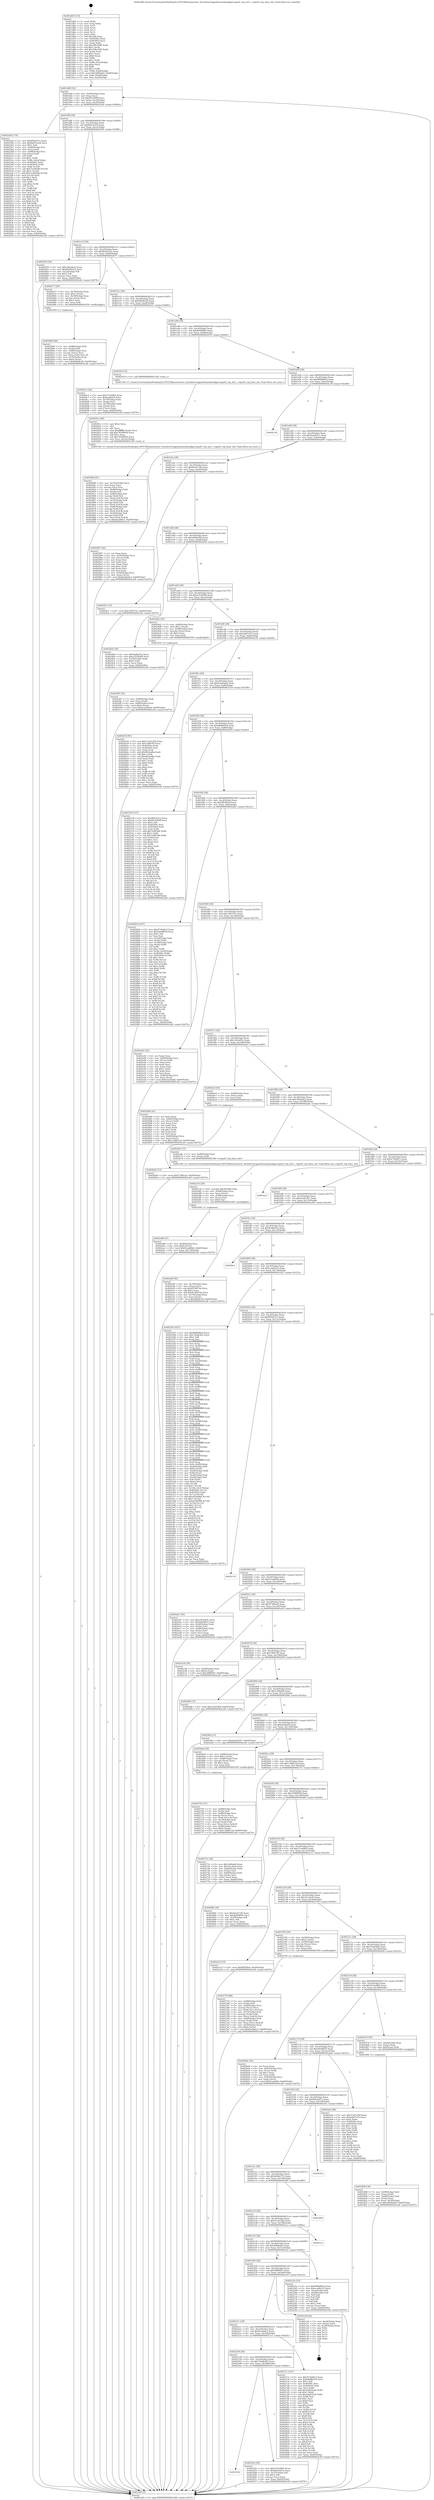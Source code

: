 digraph "0x401d60" {
  label = "0x401d60 (/mnt/c/Users/mathe/Desktop/tcc/POCII/binaries/extr_linuxdriversgpudrmamdamdgpuvega20_reg_init.c_vega20_reg_base_init_Final-ollvm.out::main(0))"
  labelloc = "t"
  node[shape=record]

  Entry [label="",width=0.3,height=0.3,shape=circle,fillcolor=black,style=filled]
  "0x401dd4" [label="{
     0x401dd4 [32]\l
     | [instrs]\l
     &nbsp;&nbsp;0x401dd4 \<+6\>: mov -0xb0(%rbp),%eax\l
     &nbsp;&nbsp;0x401dda \<+2\>: mov %eax,%ecx\l
     &nbsp;&nbsp;0x401ddc \<+6\>: sub $0x853c990f,%ecx\l
     &nbsp;&nbsp;0x401de2 \<+6\>: mov %eax,-0xc4(%rbp)\l
     &nbsp;&nbsp;0x401de8 \<+6\>: mov %ecx,-0xc8(%rbp)\l
     &nbsp;&nbsp;0x401dee \<+6\>: je 00000000004025ab \<main+0x84b\>\l
  }"]
  "0x4025ab" [label="{
     0x4025ab [174]\l
     | [instrs]\l
     &nbsp;&nbsp;0x4025ab \<+5\>: mov $0xf002b7e2,%eax\l
     &nbsp;&nbsp;0x4025b0 \<+5\>: mov $0x8a931dc6,%ecx\l
     &nbsp;&nbsp;0x4025b5 \<+2\>: mov $0x1,%dl\l
     &nbsp;&nbsp;0x4025b7 \<+4\>: mov -0x80(%rbp),%rsi\l
     &nbsp;&nbsp;0x4025bb \<+2\>: mov (%rsi),%edi\l
     &nbsp;&nbsp;0x4025bd \<+7\>: mov -0x90(%rbp),%rsi\l
     &nbsp;&nbsp;0x4025c4 \<+2\>: cmp (%rsi),%edi\l
     &nbsp;&nbsp;0x4025c6 \<+4\>: setl %r8b\l
     &nbsp;&nbsp;0x4025ca \<+4\>: and $0x1,%r8b\l
     &nbsp;&nbsp;0x4025ce \<+4\>: mov %r8b,-0x2a(%rbp)\l
     &nbsp;&nbsp;0x4025d2 \<+7\>: mov 0x4050bc,%edi\l
     &nbsp;&nbsp;0x4025d9 \<+8\>: mov 0x4050e0,%r9d\l
     &nbsp;&nbsp;0x4025e1 \<+3\>: mov %edi,%r10d\l
     &nbsp;&nbsp;0x4025e4 \<+7\>: sub $0x7ec0858d,%r10d\l
     &nbsp;&nbsp;0x4025eb \<+4\>: sub $0x1,%r10d\l
     &nbsp;&nbsp;0x4025ef \<+7\>: add $0x7ec0858d,%r10d\l
     &nbsp;&nbsp;0x4025f6 \<+4\>: imul %r10d,%edi\l
     &nbsp;&nbsp;0x4025fa \<+3\>: and $0x1,%edi\l
     &nbsp;&nbsp;0x4025fd \<+3\>: cmp $0x0,%edi\l
     &nbsp;&nbsp;0x402600 \<+4\>: sete %r8b\l
     &nbsp;&nbsp;0x402604 \<+4\>: cmp $0xa,%r9d\l
     &nbsp;&nbsp;0x402608 \<+4\>: setl %r11b\l
     &nbsp;&nbsp;0x40260c \<+3\>: mov %r8b,%bl\l
     &nbsp;&nbsp;0x40260f \<+3\>: xor $0xff,%bl\l
     &nbsp;&nbsp;0x402612 \<+3\>: mov %r11b,%r14b\l
     &nbsp;&nbsp;0x402615 \<+4\>: xor $0xff,%r14b\l
     &nbsp;&nbsp;0x402619 \<+3\>: xor $0x0,%dl\l
     &nbsp;&nbsp;0x40261c \<+3\>: mov %bl,%r15b\l
     &nbsp;&nbsp;0x40261f \<+4\>: and $0x0,%r15b\l
     &nbsp;&nbsp;0x402623 \<+3\>: and %dl,%r8b\l
     &nbsp;&nbsp;0x402626 \<+3\>: mov %r14b,%r12b\l
     &nbsp;&nbsp;0x402629 \<+4\>: and $0x0,%r12b\l
     &nbsp;&nbsp;0x40262d \<+3\>: and %dl,%r11b\l
     &nbsp;&nbsp;0x402630 \<+3\>: or %r8b,%r15b\l
     &nbsp;&nbsp;0x402633 \<+3\>: or %r11b,%r12b\l
     &nbsp;&nbsp;0x402636 \<+3\>: xor %r12b,%r15b\l
     &nbsp;&nbsp;0x402639 \<+3\>: or %r14b,%bl\l
     &nbsp;&nbsp;0x40263c \<+3\>: xor $0xff,%bl\l
     &nbsp;&nbsp;0x40263f \<+3\>: or $0x0,%dl\l
     &nbsp;&nbsp;0x402642 \<+2\>: and %dl,%bl\l
     &nbsp;&nbsp;0x402644 \<+3\>: or %bl,%r15b\l
     &nbsp;&nbsp;0x402647 \<+4\>: test $0x1,%r15b\l
     &nbsp;&nbsp;0x40264b \<+3\>: cmovne %ecx,%eax\l
     &nbsp;&nbsp;0x40264e \<+6\>: mov %eax,-0xb0(%rbp)\l
     &nbsp;&nbsp;0x402654 \<+5\>: jmp 0000000000402cd4 \<main+0xf74\>\l
  }"]
  "0x401df4" [label="{
     0x401df4 [28]\l
     | [instrs]\l
     &nbsp;&nbsp;0x401df4 \<+5\>: jmp 0000000000401df9 \<main+0x99\>\l
     &nbsp;&nbsp;0x401df9 \<+6\>: mov -0xc4(%rbp),%eax\l
     &nbsp;&nbsp;0x401dff \<+5\>: sub $0x8a931dc6,%eax\l
     &nbsp;&nbsp;0x401e04 \<+6\>: mov %eax,-0xcc(%rbp)\l
     &nbsp;&nbsp;0x401e0a \<+6\>: je 0000000000402659 \<main+0x8f9\>\l
  }"]
  Exit [label="",width=0.3,height=0.3,shape=circle,fillcolor=black,style=filled,peripheries=2]
  "0x402659" [label="{
     0x402659 [30]\l
     | [instrs]\l
     &nbsp;&nbsp;0x402659 \<+5\>: mov $0xc48aaba2,%eax\l
     &nbsp;&nbsp;0x40265e \<+5\>: mov $0x8b282a52,%ecx\l
     &nbsp;&nbsp;0x402663 \<+3\>: mov -0x2a(%rbp),%dl\l
     &nbsp;&nbsp;0x402666 \<+3\>: test $0x1,%dl\l
     &nbsp;&nbsp;0x402669 \<+3\>: cmovne %ecx,%eax\l
     &nbsp;&nbsp;0x40266c \<+6\>: mov %eax,-0xb0(%rbp)\l
     &nbsp;&nbsp;0x402672 \<+5\>: jmp 0000000000402cd4 \<main+0xf74\>\l
  }"]
  "0x401e10" [label="{
     0x401e10 [28]\l
     | [instrs]\l
     &nbsp;&nbsp;0x401e10 \<+5\>: jmp 0000000000401e15 \<main+0xb5\>\l
     &nbsp;&nbsp;0x401e15 \<+6\>: mov -0xc4(%rbp),%eax\l
     &nbsp;&nbsp;0x401e1b \<+5\>: sub $0x8b282a52,%eax\l
     &nbsp;&nbsp;0x401e20 \<+6\>: mov %eax,-0xd0(%rbp)\l
     &nbsp;&nbsp;0x401e26 \<+6\>: je 0000000000402677 \<main+0x917\>\l
  }"]
  "0x402bd2" [label="{
     0x402bd2 [15]\l
     | [instrs]\l
     &nbsp;&nbsp;0x402bd2 \<+10\>: movl $0xf7389ce4,-0xb0(%rbp)\l
     &nbsp;&nbsp;0x402bdc \<+5\>: jmp 0000000000402cd4 \<main+0xf74\>\l
  }"]
  "0x402677" [label="{
     0x402677 [29]\l
     | [instrs]\l
     &nbsp;&nbsp;0x402677 \<+4\>: mov -0x78(%rbp),%rax\l
     &nbsp;&nbsp;0x40267b \<+6\>: movl $0x1,(%rax)\l
     &nbsp;&nbsp;0x402681 \<+4\>: mov -0x78(%rbp),%rax\l
     &nbsp;&nbsp;0x402685 \<+3\>: movslq (%rax),%rax\l
     &nbsp;&nbsp;0x402688 \<+4\>: shl $0x3,%rax\l
     &nbsp;&nbsp;0x40268c \<+3\>: mov %rax,%rdi\l
     &nbsp;&nbsp;0x40268f \<+5\>: call 0000000000401050 \<malloc@plt\>\l
     | [calls]\l
     &nbsp;&nbsp;0x401050 \{1\} (unknown)\l
  }"]
  "0x401e2c" [label="{
     0x401e2c [28]\l
     | [instrs]\l
     &nbsp;&nbsp;0x401e2c \<+5\>: jmp 0000000000401e31 \<main+0xd1\>\l
     &nbsp;&nbsp;0x401e31 \<+6\>: mov -0xc4(%rbp),%eax\l
     &nbsp;&nbsp;0x401e37 \<+5\>: sub $0x8dfe8c28,%eax\l
     &nbsp;&nbsp;0x401e3c \<+6\>: mov %eax,-0xd4(%rbp)\l
     &nbsp;&nbsp;0x401e42 \<+6\>: je 00000000004026c2 \<main+0x962\>\l
  }"]
  "0x402a98" [label="{
     0x402a98 [31]\l
     | [instrs]\l
     &nbsp;&nbsp;0x402a98 \<+4\>: mov -0x40(%rbp),%rcx\l
     &nbsp;&nbsp;0x402a9c \<+6\>: movl $0x0,(%rcx)\l
     &nbsp;&nbsp;0x402aa2 \<+10\>: movl $0xf1aad40d,-0xb0(%rbp)\l
     &nbsp;&nbsp;0x402aac \<+6\>: mov %eax,-0x170(%rbp)\l
     &nbsp;&nbsp;0x402ab2 \<+5\>: jmp 0000000000402cd4 \<main+0xf74\>\l
  }"]
  "0x4026c2" [label="{
     0x4026c2 [36]\l
     | [instrs]\l
     &nbsp;&nbsp;0x4026c2 \<+5\>: mov $0x27eebf64,%eax\l
     &nbsp;&nbsp;0x4026c7 \<+5\>: mov $0xbad4dc8,%ecx\l
     &nbsp;&nbsp;0x4026cc \<+4\>: mov -0x70(%rbp),%rdx\l
     &nbsp;&nbsp;0x4026d0 \<+2\>: mov (%rdx),%esi\l
     &nbsp;&nbsp;0x4026d2 \<+4\>: mov -0x78(%rbp),%rdx\l
     &nbsp;&nbsp;0x4026d6 \<+2\>: cmp (%rdx),%esi\l
     &nbsp;&nbsp;0x4026d8 \<+3\>: cmovl %ecx,%eax\l
     &nbsp;&nbsp;0x4026db \<+6\>: mov %eax,-0xb0(%rbp)\l
     &nbsp;&nbsp;0x4026e1 \<+5\>: jmp 0000000000402cd4 \<main+0xf74\>\l
  }"]
  "0x401e48" [label="{
     0x401e48 [28]\l
     | [instrs]\l
     &nbsp;&nbsp;0x401e48 \<+5\>: jmp 0000000000401e4d \<main+0xed\>\l
     &nbsp;&nbsp;0x401e4d \<+6\>: mov -0xc4(%rbp),%eax\l
     &nbsp;&nbsp;0x401e53 \<+5\>: sub $0x8e696f95,%eax\l
     &nbsp;&nbsp;0x401e58 \<+6\>: mov %eax,-0xd8(%rbp)\l
     &nbsp;&nbsp;0x401e5e \<+6\>: je 0000000000402919 \<main+0xbb9\>\l
  }"]
  "0x402a7b" [label="{
     0x402a7b [29]\l
     | [instrs]\l
     &nbsp;&nbsp;0x402a7b \<+10\>: movabs $0x4030b6,%rdi\l
     &nbsp;&nbsp;0x402a85 \<+4\>: mov -0x48(%rbp),%rcx\l
     &nbsp;&nbsp;0x402a89 \<+2\>: mov %eax,(%rcx)\l
     &nbsp;&nbsp;0x402a8b \<+4\>: mov -0x48(%rbp),%rcx\l
     &nbsp;&nbsp;0x402a8f \<+2\>: mov (%rcx),%esi\l
     &nbsp;&nbsp;0x402a91 \<+2\>: mov $0x0,%al\l
     &nbsp;&nbsp;0x402a93 \<+5\>: call 0000000000401040 \<printf@plt\>\l
     | [calls]\l
     &nbsp;&nbsp;0x401040 \{1\} (unknown)\l
  }"]
  "0x402919" [label="{
     0x402919 [5]\l
     | [instrs]\l
     &nbsp;&nbsp;0x402919 \<+5\>: call 0000000000401160 \<next_i\>\l
     | [calls]\l
     &nbsp;&nbsp;0x401160 \{1\} (/mnt/c/Users/mathe/Desktop/tcc/POCII/binaries/extr_linuxdriversgpudrmamdamdgpuvega20_reg_init.c_vega20_reg_base_init_Final-ollvm.out::next_i)\l
  }"]
  "0x401e64" [label="{
     0x401e64 [28]\l
     | [instrs]\l
     &nbsp;&nbsp;0x401e64 \<+5\>: jmp 0000000000401e69 \<main+0x109\>\l
     &nbsp;&nbsp;0x401e69 \<+6\>: mov -0xc4(%rbp),%eax\l
     &nbsp;&nbsp;0x401e6f \<+5\>: sub $0x988b98cd,%eax\l
     &nbsp;&nbsp;0x401e74 \<+6\>: mov %eax,-0xdc(%rbp)\l
     &nbsp;&nbsp;0x401e7a \<+6\>: je 0000000000402c38 \<main+0xed8\>\l
  }"]
  "0x402946" [label="{
     0x402946 [81]\l
     | [instrs]\l
     &nbsp;&nbsp;0x402946 \<+6\>: mov -0x16c(%rbp),%ecx\l
     &nbsp;&nbsp;0x40294c \<+3\>: imul %eax,%ecx\l
     &nbsp;&nbsp;0x40294f \<+3\>: movslq %ecx,%rsi\l
     &nbsp;&nbsp;0x402952 \<+7\>: mov -0x88(%rbp),%rdi\l
     &nbsp;&nbsp;0x402959 \<+3\>: mov (%rdi),%rdi\l
     &nbsp;&nbsp;0x40295c \<+4\>: mov -0x80(%rbp),%r8\l
     &nbsp;&nbsp;0x402960 \<+3\>: movslq (%r8),%r8\l
     &nbsp;&nbsp;0x402963 \<+4\>: mov (%rdi,%r8,8),%rdi\l
     &nbsp;&nbsp;0x402967 \<+4\>: mov -0x70(%rbp),%r8\l
     &nbsp;&nbsp;0x40296b \<+3\>: movslq (%r8),%r8\l
     &nbsp;&nbsp;0x40296e \<+4\>: mov (%rdi,%r8,8),%rdi\l
     &nbsp;&nbsp;0x402972 \<+4\>: mov -0x60(%rbp),%r8\l
     &nbsp;&nbsp;0x402976 \<+3\>: movslq (%r8),%r8\l
     &nbsp;&nbsp;0x402979 \<+4\>: mov (%rdi,%r8,8),%rdi\l
     &nbsp;&nbsp;0x40297d \<+4\>: mov -0x50(%rbp),%r8\l
     &nbsp;&nbsp;0x402981 \<+3\>: movslq (%r8),%r8\l
     &nbsp;&nbsp;0x402984 \<+4\>: mov %rsi,(%rdi,%r8,8)\l
     &nbsp;&nbsp;0x402988 \<+10\>: movl $0x9aad40c1,-0xb0(%rbp)\l
     &nbsp;&nbsp;0x402992 \<+5\>: jmp 0000000000402cd4 \<main+0xf74\>\l
  }"]
  "0x402c38" [label="{
     0x402c38\l
  }", style=dashed]
  "0x401e80" [label="{
     0x401e80 [28]\l
     | [instrs]\l
     &nbsp;&nbsp;0x401e80 \<+5\>: jmp 0000000000401e85 \<main+0x125\>\l
     &nbsp;&nbsp;0x401e85 \<+6\>: mov -0xc4(%rbp),%eax\l
     &nbsp;&nbsp;0x401e8b \<+5\>: sub $0x9aad40c1,%eax\l
     &nbsp;&nbsp;0x401e90 \<+6\>: mov %eax,-0xe0(%rbp)\l
     &nbsp;&nbsp;0x401e96 \<+6\>: je 0000000000402997 \<main+0xc37\>\l
  }"]
  "0x40291e" [label="{
     0x40291e [40]\l
     | [instrs]\l
     &nbsp;&nbsp;0x40291e \<+5\>: mov $0x2,%ecx\l
     &nbsp;&nbsp;0x402923 \<+1\>: cltd\l
     &nbsp;&nbsp;0x402924 \<+2\>: idiv %ecx\l
     &nbsp;&nbsp;0x402926 \<+6\>: imul $0xfffffffe,%edx,%ecx\l
     &nbsp;&nbsp;0x40292c \<+6\>: add $0x76508950,%ecx\l
     &nbsp;&nbsp;0x402932 \<+3\>: add $0x1,%ecx\l
     &nbsp;&nbsp;0x402935 \<+6\>: sub $0x76508950,%ecx\l
     &nbsp;&nbsp;0x40293b \<+6\>: mov %ecx,-0x16c(%rbp)\l
     &nbsp;&nbsp;0x402941 \<+5\>: call 0000000000401160 \<next_i\>\l
     | [calls]\l
     &nbsp;&nbsp;0x401160 \{1\} (/mnt/c/Users/mathe/Desktop/tcc/POCII/binaries/extr_linuxdriversgpudrmamdamdgpuvega20_reg_init.c_vega20_reg_base_init_Final-ollvm.out::next_i)\l
  }"]
  "0x402997" [label="{
     0x402997 [42]\l
     | [instrs]\l
     &nbsp;&nbsp;0x402997 \<+2\>: xor %eax,%eax\l
     &nbsp;&nbsp;0x402999 \<+4\>: mov -0x50(%rbp),%rcx\l
     &nbsp;&nbsp;0x40299d \<+2\>: mov (%rcx),%edx\l
     &nbsp;&nbsp;0x40299f \<+2\>: mov %eax,%esi\l
     &nbsp;&nbsp;0x4029a1 \<+2\>: sub %edx,%esi\l
     &nbsp;&nbsp;0x4029a3 \<+2\>: mov %eax,%edx\l
     &nbsp;&nbsp;0x4029a5 \<+3\>: sub $0x1,%edx\l
     &nbsp;&nbsp;0x4029a8 \<+2\>: add %edx,%esi\l
     &nbsp;&nbsp;0x4029aa \<+2\>: sub %esi,%eax\l
     &nbsp;&nbsp;0x4029ac \<+4\>: mov -0x50(%rbp),%rcx\l
     &nbsp;&nbsp;0x4029b0 \<+2\>: mov %eax,(%rcx)\l
     &nbsp;&nbsp;0x4029b2 \<+10\>: movl $0x6e29adc3,-0xb0(%rbp)\l
     &nbsp;&nbsp;0x4029bc \<+5\>: jmp 0000000000402cd4 \<main+0xf74\>\l
  }"]
  "0x401e9c" [label="{
     0x401e9c [28]\l
     | [instrs]\l
     &nbsp;&nbsp;0x401e9c \<+5\>: jmp 0000000000401ea1 \<main+0x141\>\l
     &nbsp;&nbsp;0x401ea1 \<+6\>: mov -0xc4(%rbp),%eax\l
     &nbsp;&nbsp;0x401ea7 \<+5\>: sub $0x9ee011f6,%eax\l
     &nbsp;&nbsp;0x401eac \<+6\>: mov %eax,-0xe4(%rbp)\l
     &nbsp;&nbsp;0x401eb2 \<+6\>: je 00000000004029c1 \<main+0xc61\>\l
  }"]
  "0x40277d" [label="{
     0x40277d [68]\l
     | [instrs]\l
     &nbsp;&nbsp;0x40277d \<+7\>: mov -0x88(%rbp),%rdi\l
     &nbsp;&nbsp;0x402784 \<+3\>: mov (%rdi),%rdi\l
     &nbsp;&nbsp;0x402787 \<+4\>: mov -0x80(%rbp),%rcx\l
     &nbsp;&nbsp;0x40278b \<+3\>: movslq (%rcx),%rcx\l
     &nbsp;&nbsp;0x40278e \<+4\>: mov (%rdi,%rcx,8),%rcx\l
     &nbsp;&nbsp;0x402792 \<+4\>: mov -0x70(%rbp),%rdi\l
     &nbsp;&nbsp;0x402796 \<+3\>: movslq (%rdi),%rdi\l
     &nbsp;&nbsp;0x402799 \<+4\>: mov (%rcx,%rdi,8),%rcx\l
     &nbsp;&nbsp;0x40279d \<+4\>: mov -0x60(%rbp),%rdi\l
     &nbsp;&nbsp;0x4027a1 \<+3\>: movslq (%rdi),%rdi\l
     &nbsp;&nbsp;0x4027a4 \<+4\>: mov %rax,(%rcx,%rdi,8)\l
     &nbsp;&nbsp;0x4027a8 \<+4\>: mov -0x50(%rbp),%rax\l
     &nbsp;&nbsp;0x4027ac \<+6\>: movl $0x0,(%rax)\l
     &nbsp;&nbsp;0x4027b2 \<+10\>: movl $0x6e29adc3,-0xb0(%rbp)\l
     &nbsp;&nbsp;0x4027bc \<+5\>: jmp 0000000000402cd4 \<main+0xf74\>\l
  }"]
  "0x4029c1" [label="{
     0x4029c1 [15]\l
     | [instrs]\l
     &nbsp;&nbsp;0x4029c1 \<+10\>: movl $0xc38557ec,-0xb0(%rbp)\l
     &nbsp;&nbsp;0x4029cb \<+5\>: jmp 0000000000402cd4 \<main+0xf74\>\l
  }"]
  "0x401eb8" [label="{
     0x401eb8 [28]\l
     | [instrs]\l
     &nbsp;&nbsp;0x401eb8 \<+5\>: jmp 0000000000401ebd \<main+0x15d\>\l
     &nbsp;&nbsp;0x401ebd \<+6\>: mov -0xc4(%rbp),%eax\l
     &nbsp;&nbsp;0x401ec3 \<+5\>: sub $0xa000e64d,%eax\l
     &nbsp;&nbsp;0x401ec8 \<+6\>: mov %eax,-0xe8(%rbp)\l
     &nbsp;&nbsp;0x401ece \<+6\>: je 00000000004024b4 \<main+0x754\>\l
  }"]
  "0x402703" [label="{
     0x402703 [57]\l
     | [instrs]\l
     &nbsp;&nbsp;0x402703 \<+7\>: mov -0x88(%rbp),%rdi\l
     &nbsp;&nbsp;0x40270a \<+3\>: mov (%rdi),%rdi\l
     &nbsp;&nbsp;0x40270d \<+4\>: mov -0x80(%rbp),%rcx\l
     &nbsp;&nbsp;0x402711 \<+3\>: movslq (%rcx),%rcx\l
     &nbsp;&nbsp;0x402714 \<+4\>: mov (%rdi,%rcx,8),%rcx\l
     &nbsp;&nbsp;0x402718 \<+4\>: mov -0x70(%rbp),%rdi\l
     &nbsp;&nbsp;0x40271c \<+3\>: movslq (%rdi),%rdi\l
     &nbsp;&nbsp;0x40271f \<+4\>: mov %rax,(%rcx,%rdi,8)\l
     &nbsp;&nbsp;0x402723 \<+4\>: mov -0x60(%rbp),%rax\l
     &nbsp;&nbsp;0x402727 \<+6\>: movl $0x0,(%rax)\l
     &nbsp;&nbsp;0x40272d \<+10\>: movl $0x13d8612d,-0xb0(%rbp)\l
     &nbsp;&nbsp;0x402737 \<+5\>: jmp 0000000000402cd4 \<main+0xf74\>\l
  }"]
  "0x4024b4" [label="{
     0x4024b4 [30]\l
     | [instrs]\l
     &nbsp;&nbsp;0x4024b4 \<+5\>: mov $0xded6a43a,%eax\l
     &nbsp;&nbsp;0x4024b9 \<+5\>: mov $0xa3539269,%ecx\l
     &nbsp;&nbsp;0x4024be \<+3\>: mov -0x30(%rbp),%edx\l
     &nbsp;&nbsp;0x4024c1 \<+3\>: cmp $0x0,%edx\l
     &nbsp;&nbsp;0x4024c4 \<+3\>: cmove %ecx,%eax\l
     &nbsp;&nbsp;0x4024c7 \<+6\>: mov %eax,-0xb0(%rbp)\l
     &nbsp;&nbsp;0x4024cd \<+5\>: jmp 0000000000402cd4 \<main+0xf74\>\l
  }"]
  "0x401ed4" [label="{
     0x401ed4 [28]\l
     | [instrs]\l
     &nbsp;&nbsp;0x401ed4 \<+5\>: jmp 0000000000401ed9 \<main+0x179\>\l
     &nbsp;&nbsp;0x401ed9 \<+6\>: mov -0xc4(%rbp),%eax\l
     &nbsp;&nbsp;0x401edf \<+5\>: sub $0xa3539269,%eax\l
     &nbsp;&nbsp;0x401ee4 \<+6\>: mov %eax,-0xec(%rbp)\l
     &nbsp;&nbsp;0x401eea \<+6\>: je 00000000004024d2 \<main+0x772\>\l
  }"]
  "0x402694" [label="{
     0x402694 [46]\l
     | [instrs]\l
     &nbsp;&nbsp;0x402694 \<+7\>: mov -0x88(%rbp),%rdi\l
     &nbsp;&nbsp;0x40269b \<+3\>: mov (%rdi),%rdi\l
     &nbsp;&nbsp;0x40269e \<+4\>: mov -0x80(%rbp),%rcx\l
     &nbsp;&nbsp;0x4026a2 \<+3\>: movslq (%rcx),%rcx\l
     &nbsp;&nbsp;0x4026a5 \<+4\>: mov %rax,(%rdi,%rcx,8)\l
     &nbsp;&nbsp;0x4026a9 \<+4\>: mov -0x70(%rbp),%rax\l
     &nbsp;&nbsp;0x4026ad \<+6\>: movl $0x0,(%rax)\l
     &nbsp;&nbsp;0x4026b3 \<+10\>: movl $0x8dfe8c28,-0xb0(%rbp)\l
     &nbsp;&nbsp;0x4026bd \<+5\>: jmp 0000000000402cd4 \<main+0xf74\>\l
  }"]
  "0x4024d2" [label="{
     0x4024d2 [35]\l
     | [instrs]\l
     &nbsp;&nbsp;0x4024d2 \<+7\>: mov -0x90(%rbp),%rax\l
     &nbsp;&nbsp;0x4024d9 \<+6\>: movl $0x1,(%rax)\l
     &nbsp;&nbsp;0x4024df \<+7\>: mov -0x90(%rbp),%rax\l
     &nbsp;&nbsp;0x4024e6 \<+3\>: movslq (%rax),%rax\l
     &nbsp;&nbsp;0x4024e9 \<+4\>: shl $0x3,%rax\l
     &nbsp;&nbsp;0x4024ed \<+3\>: mov %rax,%rdi\l
     &nbsp;&nbsp;0x4024f0 \<+5\>: call 0000000000401050 \<malloc@plt\>\l
     | [calls]\l
     &nbsp;&nbsp;0x401050 \{1\} (unknown)\l
  }"]
  "0x401ef0" [label="{
     0x401ef0 [28]\l
     | [instrs]\l
     &nbsp;&nbsp;0x401ef0 \<+5\>: jmp 0000000000401ef5 \<main+0x195\>\l
     &nbsp;&nbsp;0x401ef5 \<+6\>: mov -0xc4(%rbp),%eax\l
     &nbsp;&nbsp;0x401efb \<+5\>: sub $0xafa67e53,%eax\l
     &nbsp;&nbsp;0x401f00 \<+6\>: mov %eax,-0xf0(%rbp)\l
     &nbsp;&nbsp;0x401f06 \<+6\>: je 0000000000402b34 \<main+0xdd4\>\l
  }"]
  "0x4024f5" [label="{
     0x4024f5 [35]\l
     | [instrs]\l
     &nbsp;&nbsp;0x4024f5 \<+7\>: mov -0x88(%rbp),%rdi\l
     &nbsp;&nbsp;0x4024fc \<+3\>: mov %rax,(%rdi)\l
     &nbsp;&nbsp;0x4024ff \<+4\>: mov -0x80(%rbp),%rax\l
     &nbsp;&nbsp;0x402503 \<+6\>: movl $0x0,(%rax)\l
     &nbsp;&nbsp;0x402509 \<+10\>: movl $0xb3a30ab4,-0xb0(%rbp)\l
     &nbsp;&nbsp;0x402513 \<+5\>: jmp 0000000000402cd4 \<main+0xf74\>\l
  }"]
  "0x402b34" [label="{
     0x402b34 [91]\l
     | [instrs]\l
     &nbsp;&nbsp;0x402b34 \<+5\>: mov $0x51a4126d,%eax\l
     &nbsp;&nbsp;0x402b39 \<+5\>: mov $0x14847f4,%ecx\l
     &nbsp;&nbsp;0x402b3e \<+7\>: mov 0x4050bc,%edx\l
     &nbsp;&nbsp;0x402b45 \<+7\>: mov 0x4050e0,%esi\l
     &nbsp;&nbsp;0x402b4c \<+2\>: mov %edx,%edi\l
     &nbsp;&nbsp;0x402b4e \<+6\>: add $0x903aefba,%edi\l
     &nbsp;&nbsp;0x402b54 \<+3\>: sub $0x1,%edi\l
     &nbsp;&nbsp;0x402b57 \<+6\>: sub $0x903aefba,%edi\l
     &nbsp;&nbsp;0x402b5d \<+3\>: imul %edi,%edx\l
     &nbsp;&nbsp;0x402b60 \<+3\>: and $0x1,%edx\l
     &nbsp;&nbsp;0x402b63 \<+3\>: cmp $0x0,%edx\l
     &nbsp;&nbsp;0x402b66 \<+4\>: sete %r8b\l
     &nbsp;&nbsp;0x402b6a \<+3\>: cmp $0xa,%esi\l
     &nbsp;&nbsp;0x402b6d \<+4\>: setl %r9b\l
     &nbsp;&nbsp;0x402b71 \<+3\>: mov %r8b,%r10b\l
     &nbsp;&nbsp;0x402b74 \<+3\>: and %r9b,%r10b\l
     &nbsp;&nbsp;0x402b77 \<+3\>: xor %r9b,%r8b\l
     &nbsp;&nbsp;0x402b7a \<+3\>: or %r8b,%r10b\l
     &nbsp;&nbsp;0x402b7d \<+4\>: test $0x1,%r10b\l
     &nbsp;&nbsp;0x402b81 \<+3\>: cmovne %ecx,%eax\l
     &nbsp;&nbsp;0x402b84 \<+6\>: mov %eax,-0xb0(%rbp)\l
     &nbsp;&nbsp;0x402b8a \<+5\>: jmp 0000000000402cd4 \<main+0xf74\>\l
  }"]
  "0x401f0c" [label="{
     0x401f0c [28]\l
     | [instrs]\l
     &nbsp;&nbsp;0x401f0c \<+5\>: jmp 0000000000401f11 \<main+0x1b1\>\l
     &nbsp;&nbsp;0x401f11 \<+6\>: mov -0xc4(%rbp),%eax\l
     &nbsp;&nbsp;0x401f17 \<+5\>: sub $0xb3a30ab4,%eax\l
     &nbsp;&nbsp;0x401f1c \<+6\>: mov %eax,-0xf4(%rbp)\l
     &nbsp;&nbsp;0x401f22 \<+6\>: je 0000000000402518 \<main+0x7b8\>\l
  }"]
  "0x402490" [label="{
     0x402490 [36]\l
     | [instrs]\l
     &nbsp;&nbsp;0x402490 \<+7\>: mov -0x98(%rbp),%rdi\l
     &nbsp;&nbsp;0x402497 \<+2\>: mov %eax,(%rdi)\l
     &nbsp;&nbsp;0x402499 \<+7\>: mov -0x98(%rbp),%rdi\l
     &nbsp;&nbsp;0x4024a0 \<+2\>: mov (%rdi),%eax\l
     &nbsp;&nbsp;0x4024a2 \<+3\>: mov %eax,-0x30(%rbp)\l
     &nbsp;&nbsp;0x4024a5 \<+10\>: movl $0xa000e64d,-0xb0(%rbp)\l
     &nbsp;&nbsp;0x4024af \<+5\>: jmp 0000000000402cd4 \<main+0xf74\>\l
  }"]
  "0x402518" [label="{
     0x402518 [147]\l
     | [instrs]\l
     &nbsp;&nbsp;0x402518 \<+5\>: mov $0xf002b7e2,%eax\l
     &nbsp;&nbsp;0x40251d \<+5\>: mov $0x853c990f,%ecx\l
     &nbsp;&nbsp;0x402522 \<+2\>: mov $0x1,%dl\l
     &nbsp;&nbsp;0x402524 \<+7\>: mov 0x4050bc,%esi\l
     &nbsp;&nbsp;0x40252b \<+7\>: mov 0x4050e0,%edi\l
     &nbsp;&nbsp;0x402532 \<+3\>: mov %esi,%r8d\l
     &nbsp;&nbsp;0x402535 \<+7\>: add $0x7ef4f3d8,%r8d\l
     &nbsp;&nbsp;0x40253c \<+4\>: sub $0x1,%r8d\l
     &nbsp;&nbsp;0x402540 \<+7\>: sub $0x7ef4f3d8,%r8d\l
     &nbsp;&nbsp;0x402547 \<+4\>: imul %r8d,%esi\l
     &nbsp;&nbsp;0x40254b \<+3\>: and $0x1,%esi\l
     &nbsp;&nbsp;0x40254e \<+3\>: cmp $0x0,%esi\l
     &nbsp;&nbsp;0x402551 \<+4\>: sete %r9b\l
     &nbsp;&nbsp;0x402555 \<+3\>: cmp $0xa,%edi\l
     &nbsp;&nbsp;0x402558 \<+4\>: setl %r10b\l
     &nbsp;&nbsp;0x40255c \<+3\>: mov %r9b,%r11b\l
     &nbsp;&nbsp;0x40255f \<+4\>: xor $0xff,%r11b\l
     &nbsp;&nbsp;0x402563 \<+3\>: mov %r10b,%bl\l
     &nbsp;&nbsp;0x402566 \<+3\>: xor $0xff,%bl\l
     &nbsp;&nbsp;0x402569 \<+3\>: xor $0x0,%dl\l
     &nbsp;&nbsp;0x40256c \<+3\>: mov %r11b,%r14b\l
     &nbsp;&nbsp;0x40256f \<+4\>: and $0x0,%r14b\l
     &nbsp;&nbsp;0x402573 \<+3\>: and %dl,%r9b\l
     &nbsp;&nbsp;0x402576 \<+3\>: mov %bl,%r15b\l
     &nbsp;&nbsp;0x402579 \<+4\>: and $0x0,%r15b\l
     &nbsp;&nbsp;0x40257d \<+3\>: and %dl,%r10b\l
     &nbsp;&nbsp;0x402580 \<+3\>: or %r9b,%r14b\l
     &nbsp;&nbsp;0x402583 \<+3\>: or %r10b,%r15b\l
     &nbsp;&nbsp;0x402586 \<+3\>: xor %r15b,%r14b\l
     &nbsp;&nbsp;0x402589 \<+3\>: or %bl,%r11b\l
     &nbsp;&nbsp;0x40258c \<+4\>: xor $0xff,%r11b\l
     &nbsp;&nbsp;0x402590 \<+3\>: or $0x0,%dl\l
     &nbsp;&nbsp;0x402593 \<+3\>: and %dl,%r11b\l
     &nbsp;&nbsp;0x402596 \<+3\>: or %r11b,%r14b\l
     &nbsp;&nbsp;0x402599 \<+4\>: test $0x1,%r14b\l
     &nbsp;&nbsp;0x40259d \<+3\>: cmovne %ecx,%eax\l
     &nbsp;&nbsp;0x4025a0 \<+6\>: mov %eax,-0xb0(%rbp)\l
     &nbsp;&nbsp;0x4025a6 \<+5\>: jmp 0000000000402cd4 \<main+0xf74\>\l
  }"]
  "0x401f28" [label="{
     0x401f28 [28]\l
     | [instrs]\l
     &nbsp;&nbsp;0x401f28 \<+5\>: jmp 0000000000401f2d \<main+0x1cd\>\l
     &nbsp;&nbsp;0x401f2d \<+6\>: mov -0xc4(%rbp),%eax\l
     &nbsp;&nbsp;0x401f33 \<+5\>: sub $0xb8d8b434,%eax\l
     &nbsp;&nbsp;0x401f38 \<+6\>: mov %eax,-0xf8(%rbp)\l
     &nbsp;&nbsp;0x401f3e \<+6\>: je 0000000000402854 \<main+0xaf4\>\l
  }"]
  "0x402254" [label="{
     0x402254\l
  }", style=dashed]
  "0x402854" [label="{
     0x402854 [167]\l
     | [instrs]\l
     &nbsp;&nbsp;0x402854 \<+5\>: mov $0xd73b46c5,%eax\l
     &nbsp;&nbsp;0x402859 \<+5\>: mov $0x24d08f36,%ecx\l
     &nbsp;&nbsp;0x40285e \<+2\>: mov $0x1,%dl\l
     &nbsp;&nbsp;0x402860 \<+2\>: xor %esi,%esi\l
     &nbsp;&nbsp;0x402862 \<+4\>: mov -0x50(%rbp),%rdi\l
     &nbsp;&nbsp;0x402866 \<+3\>: mov (%rdi),%r8d\l
     &nbsp;&nbsp;0x402869 \<+4\>: mov -0x58(%rbp),%rdi\l
     &nbsp;&nbsp;0x40286d \<+3\>: cmp (%rdi),%r8d\l
     &nbsp;&nbsp;0x402870 \<+4\>: setl %r9b\l
     &nbsp;&nbsp;0x402874 \<+4\>: and $0x1,%r9b\l
     &nbsp;&nbsp;0x402878 \<+4\>: mov %r9b,-0x29(%rbp)\l
     &nbsp;&nbsp;0x40287c \<+8\>: mov 0x4050bc,%r8d\l
     &nbsp;&nbsp;0x402884 \<+8\>: mov 0x4050e0,%r10d\l
     &nbsp;&nbsp;0x40288c \<+3\>: sub $0x1,%esi\l
     &nbsp;&nbsp;0x40288f \<+3\>: mov %r8d,%r11d\l
     &nbsp;&nbsp;0x402892 \<+3\>: add %esi,%r11d\l
     &nbsp;&nbsp;0x402895 \<+4\>: imul %r11d,%r8d\l
     &nbsp;&nbsp;0x402899 \<+4\>: and $0x1,%r8d\l
     &nbsp;&nbsp;0x40289d \<+4\>: cmp $0x0,%r8d\l
     &nbsp;&nbsp;0x4028a1 \<+4\>: sete %r9b\l
     &nbsp;&nbsp;0x4028a5 \<+4\>: cmp $0xa,%r10d\l
     &nbsp;&nbsp;0x4028a9 \<+3\>: setl %bl\l
     &nbsp;&nbsp;0x4028ac \<+3\>: mov %r9b,%r14b\l
     &nbsp;&nbsp;0x4028af \<+4\>: xor $0xff,%r14b\l
     &nbsp;&nbsp;0x4028b3 \<+3\>: mov %bl,%r15b\l
     &nbsp;&nbsp;0x4028b6 \<+4\>: xor $0xff,%r15b\l
     &nbsp;&nbsp;0x4028ba \<+3\>: xor $0x0,%dl\l
     &nbsp;&nbsp;0x4028bd \<+3\>: mov %r14b,%r12b\l
     &nbsp;&nbsp;0x4028c0 \<+4\>: and $0x0,%r12b\l
     &nbsp;&nbsp;0x4028c4 \<+3\>: and %dl,%r9b\l
     &nbsp;&nbsp;0x4028c7 \<+3\>: mov %r15b,%r13b\l
     &nbsp;&nbsp;0x4028ca \<+4\>: and $0x0,%r13b\l
     &nbsp;&nbsp;0x4028ce \<+2\>: and %dl,%bl\l
     &nbsp;&nbsp;0x4028d0 \<+3\>: or %r9b,%r12b\l
     &nbsp;&nbsp;0x4028d3 \<+3\>: or %bl,%r13b\l
     &nbsp;&nbsp;0x4028d6 \<+3\>: xor %r13b,%r12b\l
     &nbsp;&nbsp;0x4028d9 \<+3\>: or %r15b,%r14b\l
     &nbsp;&nbsp;0x4028dc \<+4\>: xor $0xff,%r14b\l
     &nbsp;&nbsp;0x4028e0 \<+3\>: or $0x0,%dl\l
     &nbsp;&nbsp;0x4028e3 \<+3\>: and %dl,%r14b\l
     &nbsp;&nbsp;0x4028e6 \<+3\>: or %r14b,%r12b\l
     &nbsp;&nbsp;0x4028e9 \<+4\>: test $0x1,%r12b\l
     &nbsp;&nbsp;0x4028ed \<+3\>: cmovne %ecx,%eax\l
     &nbsp;&nbsp;0x4028f0 \<+6\>: mov %eax,-0xb0(%rbp)\l
     &nbsp;&nbsp;0x4028f6 \<+5\>: jmp 0000000000402cd4 \<main+0xf74\>\l
  }"]
  "0x401f44" [label="{
     0x401f44 [28]\l
     | [instrs]\l
     &nbsp;&nbsp;0x401f44 \<+5\>: jmp 0000000000401f49 \<main+0x1e9\>\l
     &nbsp;&nbsp;0x401f49 \<+6\>: mov -0xc4(%rbp),%eax\l
     &nbsp;&nbsp;0x401f4f \<+5\>: sub $0xbff18be4,%eax\l
     &nbsp;&nbsp;0x401f54 \<+6\>: mov %eax,-0xfc(%rbp)\l
     &nbsp;&nbsp;0x401f5a \<+6\>: je 0000000000402a42 \<main+0xce2\>\l
  }"]
  "0x40243e" [label="{
     0x40243e [30]\l
     | [instrs]\l
     &nbsp;&nbsp;0x40243e \<+5\>: mov $0x410a2802,%eax\l
     &nbsp;&nbsp;0x402443 \<+5\>: mov $0x46e5ad7a,%ecx\l
     &nbsp;&nbsp;0x402448 \<+3\>: mov -0x31(%rbp),%dl\l
     &nbsp;&nbsp;0x40244b \<+3\>: test $0x1,%dl\l
     &nbsp;&nbsp;0x40244e \<+3\>: cmovne %ecx,%eax\l
     &nbsp;&nbsp;0x402451 \<+6\>: mov %eax,-0xb0(%rbp)\l
     &nbsp;&nbsp;0x402457 \<+5\>: jmp 0000000000402cd4 \<main+0xf74\>\l
  }"]
  "0x402a42" [label="{
     0x402a42 [42]\l
     | [instrs]\l
     &nbsp;&nbsp;0x402a42 \<+2\>: xor %eax,%eax\l
     &nbsp;&nbsp;0x402a44 \<+4\>: mov -0x80(%rbp),%rcx\l
     &nbsp;&nbsp;0x402a48 \<+2\>: mov (%rcx),%edx\l
     &nbsp;&nbsp;0x402a4a \<+2\>: mov %eax,%esi\l
     &nbsp;&nbsp;0x402a4c \<+2\>: sub %edx,%esi\l
     &nbsp;&nbsp;0x402a4e \<+2\>: mov %eax,%edx\l
     &nbsp;&nbsp;0x402a50 \<+3\>: sub $0x1,%edx\l
     &nbsp;&nbsp;0x402a53 \<+2\>: add %edx,%esi\l
     &nbsp;&nbsp;0x402a55 \<+2\>: sub %esi,%eax\l
     &nbsp;&nbsp;0x402a57 \<+4\>: mov -0x80(%rbp),%rcx\l
     &nbsp;&nbsp;0x402a5b \<+2\>: mov %eax,(%rcx)\l
     &nbsp;&nbsp;0x402a5d \<+10\>: movl $0xb3a30ab4,-0xb0(%rbp)\l
     &nbsp;&nbsp;0x402a67 \<+5\>: jmp 0000000000402cd4 \<main+0xf74\>\l
  }"]
  "0x401f60" [label="{
     0x401f60 [28]\l
     | [instrs]\l
     &nbsp;&nbsp;0x401f60 \<+5\>: jmp 0000000000401f65 \<main+0x205\>\l
     &nbsp;&nbsp;0x401f65 \<+6\>: mov -0xc4(%rbp),%eax\l
     &nbsp;&nbsp;0x401f6b \<+5\>: sub $0xc38557ec,%eax\l
     &nbsp;&nbsp;0x401f70 \<+6\>: mov %eax,-0x100(%rbp)\l
     &nbsp;&nbsp;0x401f76 \<+6\>: je 00000000004029d0 \<main+0xc70\>\l
  }"]
  "0x402238" [label="{
     0x402238 [28]\l
     | [instrs]\l
     &nbsp;&nbsp;0x402238 \<+5\>: jmp 000000000040223d \<main+0x4dd\>\l
     &nbsp;&nbsp;0x40223d \<+6\>: mov -0xc4(%rbp),%eax\l
     &nbsp;&nbsp;0x402243 \<+5\>: sub $0x74adb3b5,%eax\l
     &nbsp;&nbsp;0x402248 \<+6\>: mov %eax,-0x168(%rbp)\l
     &nbsp;&nbsp;0x40224e \<+6\>: je 000000000040243e \<main+0x6de\>\l
  }"]
  "0x4029d0" [label="{
     0x4029d0 [42]\l
     | [instrs]\l
     &nbsp;&nbsp;0x4029d0 \<+2\>: xor %eax,%eax\l
     &nbsp;&nbsp;0x4029d2 \<+4\>: mov -0x60(%rbp),%rcx\l
     &nbsp;&nbsp;0x4029d6 \<+2\>: mov (%rcx),%edx\l
     &nbsp;&nbsp;0x4029d8 \<+2\>: mov %eax,%esi\l
     &nbsp;&nbsp;0x4029da \<+2\>: sub %edx,%esi\l
     &nbsp;&nbsp;0x4029dc \<+2\>: mov %eax,%edx\l
     &nbsp;&nbsp;0x4029de \<+3\>: sub $0x1,%edx\l
     &nbsp;&nbsp;0x4029e1 \<+2\>: add %edx,%esi\l
     &nbsp;&nbsp;0x4029e3 \<+2\>: sub %esi,%eax\l
     &nbsp;&nbsp;0x4029e5 \<+4\>: mov -0x60(%rbp),%rcx\l
     &nbsp;&nbsp;0x4029e9 \<+2\>: mov %eax,(%rcx)\l
     &nbsp;&nbsp;0x4029eb \<+10\>: movl $0x13d8612d,-0xb0(%rbp)\l
     &nbsp;&nbsp;0x4029f5 \<+5\>: jmp 0000000000402cd4 \<main+0xf74\>\l
  }"]
  "0x401f7c" [label="{
     0x401f7c [28]\l
     | [instrs]\l
     &nbsp;&nbsp;0x401f7c \<+5\>: jmp 0000000000401f81 \<main+0x221\>\l
     &nbsp;&nbsp;0x401f81 \<+6\>: mov -0xc4(%rbp),%eax\l
     &nbsp;&nbsp;0x401f87 \<+5\>: sub $0xc3b3a95c,%eax\l
     &nbsp;&nbsp;0x401f8c \<+6\>: mov %eax,-0x104(%rbp)\l
     &nbsp;&nbsp;0x401f92 \<+6\>: je 0000000000402bc0 \<main+0xe60\>\l
  }"]
  "0x4027c1" [label="{
     0x4027c1 [147]\l
     | [instrs]\l
     &nbsp;&nbsp;0x4027c1 \<+5\>: mov $0xd73b46c5,%eax\l
     &nbsp;&nbsp;0x4027c6 \<+5\>: mov $0xb8d8b434,%ecx\l
     &nbsp;&nbsp;0x4027cb \<+2\>: mov $0x1,%dl\l
     &nbsp;&nbsp;0x4027cd \<+7\>: mov 0x4050bc,%esi\l
     &nbsp;&nbsp;0x4027d4 \<+7\>: mov 0x4050e0,%edi\l
     &nbsp;&nbsp;0x4027db \<+3\>: mov %esi,%r8d\l
     &nbsp;&nbsp;0x4027de \<+7\>: add $0x2ab632a6,%r8d\l
     &nbsp;&nbsp;0x4027e5 \<+4\>: sub $0x1,%r8d\l
     &nbsp;&nbsp;0x4027e9 \<+7\>: sub $0x2ab632a6,%r8d\l
     &nbsp;&nbsp;0x4027f0 \<+4\>: imul %r8d,%esi\l
     &nbsp;&nbsp;0x4027f4 \<+3\>: and $0x1,%esi\l
     &nbsp;&nbsp;0x4027f7 \<+3\>: cmp $0x0,%esi\l
     &nbsp;&nbsp;0x4027fa \<+4\>: sete %r9b\l
     &nbsp;&nbsp;0x4027fe \<+3\>: cmp $0xa,%edi\l
     &nbsp;&nbsp;0x402801 \<+4\>: setl %r10b\l
     &nbsp;&nbsp;0x402805 \<+3\>: mov %r9b,%r11b\l
     &nbsp;&nbsp;0x402808 \<+4\>: xor $0xff,%r11b\l
     &nbsp;&nbsp;0x40280c \<+3\>: mov %r10b,%bl\l
     &nbsp;&nbsp;0x40280f \<+3\>: xor $0xff,%bl\l
     &nbsp;&nbsp;0x402812 \<+3\>: xor $0x0,%dl\l
     &nbsp;&nbsp;0x402815 \<+3\>: mov %r11b,%r14b\l
     &nbsp;&nbsp;0x402818 \<+4\>: and $0x0,%r14b\l
     &nbsp;&nbsp;0x40281c \<+3\>: and %dl,%r9b\l
     &nbsp;&nbsp;0x40281f \<+3\>: mov %bl,%r15b\l
     &nbsp;&nbsp;0x402822 \<+4\>: and $0x0,%r15b\l
     &nbsp;&nbsp;0x402826 \<+3\>: and %dl,%r10b\l
     &nbsp;&nbsp;0x402829 \<+3\>: or %r9b,%r14b\l
     &nbsp;&nbsp;0x40282c \<+3\>: or %r10b,%r15b\l
     &nbsp;&nbsp;0x40282f \<+3\>: xor %r15b,%r14b\l
     &nbsp;&nbsp;0x402832 \<+3\>: or %bl,%r11b\l
     &nbsp;&nbsp;0x402835 \<+4\>: xor $0xff,%r11b\l
     &nbsp;&nbsp;0x402839 \<+3\>: or $0x0,%dl\l
     &nbsp;&nbsp;0x40283c \<+3\>: and %dl,%r11b\l
     &nbsp;&nbsp;0x40283f \<+3\>: or %r11b,%r14b\l
     &nbsp;&nbsp;0x402842 \<+4\>: test $0x1,%r14b\l
     &nbsp;&nbsp;0x402846 \<+3\>: cmovne %ecx,%eax\l
     &nbsp;&nbsp;0x402849 \<+6\>: mov %eax,-0xb0(%rbp)\l
     &nbsp;&nbsp;0x40284f \<+5\>: jmp 0000000000402cd4 \<main+0xf74\>\l
  }"]
  "0x402bc0" [label="{
     0x402bc0 [18]\l
     | [instrs]\l
     &nbsp;&nbsp;0x402bc0 \<+7\>: mov -0x88(%rbp),%rax\l
     &nbsp;&nbsp;0x402bc7 \<+3\>: mov (%rax),%rax\l
     &nbsp;&nbsp;0x402bca \<+3\>: mov %rax,%rdi\l
     &nbsp;&nbsp;0x402bcd \<+5\>: call 0000000000401030 \<free@plt\>\l
     | [calls]\l
     &nbsp;&nbsp;0x401030 \{1\} (unknown)\l
  }"]
  "0x401f98" [label="{
     0x401f98 [28]\l
     | [instrs]\l
     &nbsp;&nbsp;0x401f98 \<+5\>: jmp 0000000000401f9d \<main+0x23d\>\l
     &nbsp;&nbsp;0x401f9d \<+6\>: mov -0xc4(%rbp),%eax\l
     &nbsp;&nbsp;0x401fa3 \<+5\>: sub $0xc48aaba2,%eax\l
     &nbsp;&nbsp;0x401fa8 \<+6\>: mov %eax,-0x108(%rbp)\l
     &nbsp;&nbsp;0x401fae \<+6\>: je 0000000000402a6c \<main+0xd0c\>\l
  }"]
  "0x40221c" [label="{
     0x40221c [28]\l
     | [instrs]\l
     &nbsp;&nbsp;0x40221c \<+5\>: jmp 0000000000402221 \<main+0x4c1\>\l
     &nbsp;&nbsp;0x402221 \<+6\>: mov -0xc4(%rbp),%eax\l
     &nbsp;&nbsp;0x402227 \<+5\>: sub $0x6e29adc3,%eax\l
     &nbsp;&nbsp;0x40222c \<+6\>: mov %eax,-0x164(%rbp)\l
     &nbsp;&nbsp;0x402232 \<+6\>: je 00000000004027c1 \<main+0xa61\>\l
  }"]
  "0x402a6c" [label="{
     0x402a6c [15]\l
     | [instrs]\l
     &nbsp;&nbsp;0x402a6c \<+7\>: mov -0x88(%rbp),%rax\l
     &nbsp;&nbsp;0x402a73 \<+3\>: mov (%rax),%rdi\l
     &nbsp;&nbsp;0x402a76 \<+5\>: call 0000000000401240 \<vega20_reg_base_init\>\l
     | [calls]\l
     &nbsp;&nbsp;0x401240 \{1\} (/mnt/c/Users/mathe/Desktop/tcc/POCII/binaries/extr_linuxdriversgpudrmamdamdgpuvega20_reg_init.c_vega20_reg_base_init_Final-ollvm.out::vega20_reg_base_init)\l
  }"]
  "0x401fb4" [label="{
     0x401fb4 [28]\l
     | [instrs]\l
     &nbsp;&nbsp;0x401fb4 \<+5\>: jmp 0000000000401fb9 \<main+0x259\>\l
     &nbsp;&nbsp;0x401fb9 \<+6\>: mov -0xc4(%rbp),%eax\l
     &nbsp;&nbsp;0x401fbf \<+5\>: sub $0xd73b46c5,%eax\l
     &nbsp;&nbsp;0x401fc4 \<+6\>: mov %eax,-0x10c(%rbp)\l
     &nbsp;&nbsp;0x401fca \<+6\>: je 0000000000402ca5 \<main+0xf45\>\l
  }"]
  "0x402c20" [label="{
     0x402c20 [24]\l
     | [instrs]\l
     &nbsp;&nbsp;0x402c20 \<+7\>: mov -0xa8(%rbp),%rax\l
     &nbsp;&nbsp;0x402c27 \<+2\>: mov (%rax),%eax\l
     &nbsp;&nbsp;0x402c29 \<+4\>: lea -0x28(%rbp),%rsp\l
     &nbsp;&nbsp;0x402c2d \<+1\>: pop %rbx\l
     &nbsp;&nbsp;0x402c2e \<+2\>: pop %r12\l
     &nbsp;&nbsp;0x402c30 \<+2\>: pop %r13\l
     &nbsp;&nbsp;0x402c32 \<+2\>: pop %r14\l
     &nbsp;&nbsp;0x402c34 \<+2\>: pop %r15\l
     &nbsp;&nbsp;0x402c36 \<+1\>: pop %rbp\l
     &nbsp;&nbsp;0x402c37 \<+1\>: ret\l
  }"]
  "0x402ca5" [label="{
     0x402ca5\l
  }", style=dashed]
  "0x401fd0" [label="{
     0x401fd0 [28]\l
     | [instrs]\l
     &nbsp;&nbsp;0x401fd0 \<+5\>: jmp 0000000000401fd5 \<main+0x275\>\l
     &nbsp;&nbsp;0x401fd5 \<+6\>: mov -0xc4(%rbp),%eax\l
     &nbsp;&nbsp;0x401fdb \<+5\>: sub $0xda265287,%eax\l
     &nbsp;&nbsp;0x401fe0 \<+6\>: mov %eax,-0x110(%rbp)\l
     &nbsp;&nbsp;0x401fe6 \<+6\>: je 0000000000402a09 \<main+0xca9\>\l
  }"]
  "0x401d60" [label="{
     0x401d60 [116]\l
     | [instrs]\l
     &nbsp;&nbsp;0x401d60 \<+1\>: push %rbp\l
     &nbsp;&nbsp;0x401d61 \<+3\>: mov %rsp,%rbp\l
     &nbsp;&nbsp;0x401d64 \<+2\>: push %r15\l
     &nbsp;&nbsp;0x401d66 \<+2\>: push %r14\l
     &nbsp;&nbsp;0x401d68 \<+2\>: push %r13\l
     &nbsp;&nbsp;0x401d6a \<+2\>: push %r12\l
     &nbsp;&nbsp;0x401d6c \<+1\>: push %rbx\l
     &nbsp;&nbsp;0x401d6d \<+7\>: sub $0x168,%rsp\l
     &nbsp;&nbsp;0x401d74 \<+7\>: mov 0x4050bc,%eax\l
     &nbsp;&nbsp;0x401d7b \<+7\>: mov 0x4050e0,%ecx\l
     &nbsp;&nbsp;0x401d82 \<+2\>: mov %eax,%edx\l
     &nbsp;&nbsp;0x401d84 \<+6\>: sub $0x180c5bf6,%edx\l
     &nbsp;&nbsp;0x401d8a \<+3\>: sub $0x1,%edx\l
     &nbsp;&nbsp;0x401d8d \<+6\>: add $0x180c5bf6,%edx\l
     &nbsp;&nbsp;0x401d93 \<+3\>: imul %edx,%eax\l
     &nbsp;&nbsp;0x401d96 \<+3\>: and $0x1,%eax\l
     &nbsp;&nbsp;0x401d99 \<+3\>: cmp $0x0,%eax\l
     &nbsp;&nbsp;0x401d9c \<+4\>: sete %r8b\l
     &nbsp;&nbsp;0x401da0 \<+4\>: and $0x1,%r8b\l
     &nbsp;&nbsp;0x401da4 \<+7\>: mov %r8b,-0xaa(%rbp)\l
     &nbsp;&nbsp;0x401dab \<+3\>: cmp $0xa,%ecx\l
     &nbsp;&nbsp;0x401dae \<+4\>: setl %r8b\l
     &nbsp;&nbsp;0x401db2 \<+4\>: and $0x1,%r8b\l
     &nbsp;&nbsp;0x401db6 \<+7\>: mov %r8b,-0xa9(%rbp)\l
     &nbsp;&nbsp;0x401dbd \<+10\>: movl $0x56f6ba02,-0xb0(%rbp)\l
     &nbsp;&nbsp;0x401dc7 \<+6\>: mov %edi,-0xb4(%rbp)\l
     &nbsp;&nbsp;0x401dcd \<+7\>: mov %rsi,-0xc0(%rbp)\l
  }"]
  "0x402a09" [label="{
     0x402a09 [42]\l
     | [instrs]\l
     &nbsp;&nbsp;0x402a09 \<+4\>: mov -0x70(%rbp),%rax\l
     &nbsp;&nbsp;0x402a0d \<+2\>: mov (%rax),%ecx\l
     &nbsp;&nbsp;0x402a0f \<+6\>: sub $0x853997da,%ecx\l
     &nbsp;&nbsp;0x402a15 \<+3\>: add $0x1,%ecx\l
     &nbsp;&nbsp;0x402a18 \<+6\>: add $0x853997da,%ecx\l
     &nbsp;&nbsp;0x402a1e \<+4\>: mov -0x70(%rbp),%rax\l
     &nbsp;&nbsp;0x402a22 \<+2\>: mov %ecx,(%rax)\l
     &nbsp;&nbsp;0x402a24 \<+10\>: movl $0x8dfe8c28,-0xb0(%rbp)\l
     &nbsp;&nbsp;0x402a2e \<+5\>: jmp 0000000000402cd4 \<main+0xf74\>\l
  }"]
  "0x401fec" [label="{
     0x401fec [28]\l
     | [instrs]\l
     &nbsp;&nbsp;0x401fec \<+5\>: jmp 0000000000401ff1 \<main+0x291\>\l
     &nbsp;&nbsp;0x401ff1 \<+6\>: mov -0xc4(%rbp),%eax\l
     &nbsp;&nbsp;0x401ff7 \<+5\>: sub $0xded6a43a,%eax\l
     &nbsp;&nbsp;0x401ffc \<+6\>: mov %eax,-0x114(%rbp)\l
     &nbsp;&nbsp;0x402002 \<+6\>: je 0000000000402be1 \<main+0xe81\>\l
  }"]
  "0x402cd4" [label="{
     0x402cd4 [5]\l
     | [instrs]\l
     &nbsp;&nbsp;0x402cd4 \<+5\>: jmp 0000000000401dd4 \<main+0x74\>\l
  }"]
  "0x402be1" [label="{
     0x402be1\l
  }", style=dashed]
  "0x402008" [label="{
     0x402008 [28]\l
     | [instrs]\l
     &nbsp;&nbsp;0x402008 \<+5\>: jmp 000000000040200d \<main+0x2ad\>\l
     &nbsp;&nbsp;0x40200d \<+6\>: mov -0xc4(%rbp),%eax\l
     &nbsp;&nbsp;0x402013 \<+5\>: sub $0xecadb223,%eax\l
     &nbsp;&nbsp;0x402018 \<+6\>: mov %eax,-0x118(%rbp)\l
     &nbsp;&nbsp;0x40201e \<+6\>: je 0000000000402293 \<main+0x533\>\l
  }"]
  "0x402200" [label="{
     0x402200 [28]\l
     | [instrs]\l
     &nbsp;&nbsp;0x402200 \<+5\>: jmp 0000000000402205 \<main+0x4a5\>\l
     &nbsp;&nbsp;0x402205 \<+6\>: mov -0xc4(%rbp),%eax\l
     &nbsp;&nbsp;0x40220b \<+5\>: sub $0x58ff0497,%eax\l
     &nbsp;&nbsp;0x402210 \<+6\>: mov %eax,-0x160(%rbp)\l
     &nbsp;&nbsp;0x402216 \<+6\>: je 0000000000402c20 \<main+0xec0\>\l
  }"]
  "0x402293" [label="{
     0x402293 [427]\l
     | [instrs]\l
     &nbsp;&nbsp;0x402293 \<+5\>: mov $0x988b98cd,%eax\l
     &nbsp;&nbsp;0x402298 \<+5\>: mov $0x74adb3b5,%ecx\l
     &nbsp;&nbsp;0x40229d \<+2\>: mov $0x1,%dl\l
     &nbsp;&nbsp;0x40229f \<+3\>: mov %rsp,%rsi\l
     &nbsp;&nbsp;0x4022a2 \<+4\>: add $0xfffffffffffffff0,%rsi\l
     &nbsp;&nbsp;0x4022a6 \<+3\>: mov %rsi,%rsp\l
     &nbsp;&nbsp;0x4022a9 \<+7\>: mov %rsi,-0xa8(%rbp)\l
     &nbsp;&nbsp;0x4022b0 \<+3\>: mov %rsp,%rsi\l
     &nbsp;&nbsp;0x4022b3 \<+4\>: add $0xfffffffffffffff0,%rsi\l
     &nbsp;&nbsp;0x4022b7 \<+3\>: mov %rsi,%rsp\l
     &nbsp;&nbsp;0x4022ba \<+3\>: mov %rsp,%rdi\l
     &nbsp;&nbsp;0x4022bd \<+4\>: add $0xfffffffffffffff0,%rdi\l
     &nbsp;&nbsp;0x4022c1 \<+3\>: mov %rdi,%rsp\l
     &nbsp;&nbsp;0x4022c4 \<+7\>: mov %rdi,-0xa0(%rbp)\l
     &nbsp;&nbsp;0x4022cb \<+3\>: mov %rsp,%rdi\l
     &nbsp;&nbsp;0x4022ce \<+4\>: add $0xfffffffffffffff0,%rdi\l
     &nbsp;&nbsp;0x4022d2 \<+3\>: mov %rdi,%rsp\l
     &nbsp;&nbsp;0x4022d5 \<+7\>: mov %rdi,-0x98(%rbp)\l
     &nbsp;&nbsp;0x4022dc \<+3\>: mov %rsp,%rdi\l
     &nbsp;&nbsp;0x4022df \<+4\>: add $0xfffffffffffffff0,%rdi\l
     &nbsp;&nbsp;0x4022e3 \<+3\>: mov %rdi,%rsp\l
     &nbsp;&nbsp;0x4022e6 \<+7\>: mov %rdi,-0x90(%rbp)\l
     &nbsp;&nbsp;0x4022ed \<+3\>: mov %rsp,%rdi\l
     &nbsp;&nbsp;0x4022f0 \<+4\>: add $0xfffffffffffffff0,%rdi\l
     &nbsp;&nbsp;0x4022f4 \<+3\>: mov %rdi,%rsp\l
     &nbsp;&nbsp;0x4022f7 \<+7\>: mov %rdi,-0x88(%rbp)\l
     &nbsp;&nbsp;0x4022fe \<+3\>: mov %rsp,%rdi\l
     &nbsp;&nbsp;0x402301 \<+4\>: add $0xfffffffffffffff0,%rdi\l
     &nbsp;&nbsp;0x402305 \<+3\>: mov %rdi,%rsp\l
     &nbsp;&nbsp;0x402308 \<+4\>: mov %rdi,-0x80(%rbp)\l
     &nbsp;&nbsp;0x40230c \<+3\>: mov %rsp,%rdi\l
     &nbsp;&nbsp;0x40230f \<+4\>: add $0xfffffffffffffff0,%rdi\l
     &nbsp;&nbsp;0x402313 \<+3\>: mov %rdi,%rsp\l
     &nbsp;&nbsp;0x402316 \<+4\>: mov %rdi,-0x78(%rbp)\l
     &nbsp;&nbsp;0x40231a \<+3\>: mov %rsp,%rdi\l
     &nbsp;&nbsp;0x40231d \<+4\>: add $0xfffffffffffffff0,%rdi\l
     &nbsp;&nbsp;0x402321 \<+3\>: mov %rdi,%rsp\l
     &nbsp;&nbsp;0x402324 \<+4\>: mov %rdi,-0x70(%rbp)\l
     &nbsp;&nbsp;0x402328 \<+3\>: mov %rsp,%rdi\l
     &nbsp;&nbsp;0x40232b \<+4\>: add $0xfffffffffffffff0,%rdi\l
     &nbsp;&nbsp;0x40232f \<+3\>: mov %rdi,%rsp\l
     &nbsp;&nbsp;0x402332 \<+4\>: mov %rdi,-0x68(%rbp)\l
     &nbsp;&nbsp;0x402336 \<+3\>: mov %rsp,%rdi\l
     &nbsp;&nbsp;0x402339 \<+4\>: add $0xfffffffffffffff0,%rdi\l
     &nbsp;&nbsp;0x40233d \<+3\>: mov %rdi,%rsp\l
     &nbsp;&nbsp;0x402340 \<+4\>: mov %rdi,-0x60(%rbp)\l
     &nbsp;&nbsp;0x402344 \<+3\>: mov %rsp,%rdi\l
     &nbsp;&nbsp;0x402347 \<+4\>: add $0xfffffffffffffff0,%rdi\l
     &nbsp;&nbsp;0x40234b \<+3\>: mov %rdi,%rsp\l
     &nbsp;&nbsp;0x40234e \<+4\>: mov %rdi,-0x58(%rbp)\l
     &nbsp;&nbsp;0x402352 \<+3\>: mov %rsp,%rdi\l
     &nbsp;&nbsp;0x402355 \<+4\>: add $0xfffffffffffffff0,%rdi\l
     &nbsp;&nbsp;0x402359 \<+3\>: mov %rdi,%rsp\l
     &nbsp;&nbsp;0x40235c \<+4\>: mov %rdi,-0x50(%rbp)\l
     &nbsp;&nbsp;0x402360 \<+3\>: mov %rsp,%rdi\l
     &nbsp;&nbsp;0x402363 \<+4\>: add $0xfffffffffffffff0,%rdi\l
     &nbsp;&nbsp;0x402367 \<+3\>: mov %rdi,%rsp\l
     &nbsp;&nbsp;0x40236a \<+4\>: mov %rdi,-0x48(%rbp)\l
     &nbsp;&nbsp;0x40236e \<+3\>: mov %rsp,%rdi\l
     &nbsp;&nbsp;0x402371 \<+4\>: add $0xfffffffffffffff0,%rdi\l
     &nbsp;&nbsp;0x402375 \<+3\>: mov %rdi,%rsp\l
     &nbsp;&nbsp;0x402378 \<+4\>: mov %rdi,-0x40(%rbp)\l
     &nbsp;&nbsp;0x40237c \<+7\>: mov -0xa8(%rbp),%rdi\l
     &nbsp;&nbsp;0x402383 \<+6\>: movl $0x0,(%rdi)\l
     &nbsp;&nbsp;0x402389 \<+7\>: mov -0xb4(%rbp),%r8d\l
     &nbsp;&nbsp;0x402390 \<+3\>: mov %r8d,(%rsi)\l
     &nbsp;&nbsp;0x402393 \<+7\>: mov -0xa0(%rbp),%rdi\l
     &nbsp;&nbsp;0x40239a \<+7\>: mov -0xc0(%rbp),%r9\l
     &nbsp;&nbsp;0x4023a1 \<+3\>: mov %r9,(%rdi)\l
     &nbsp;&nbsp;0x4023a4 \<+3\>: cmpl $0x2,(%rsi)\l
     &nbsp;&nbsp;0x4023a7 \<+4\>: setne %r10b\l
     &nbsp;&nbsp;0x4023ab \<+4\>: and $0x1,%r10b\l
     &nbsp;&nbsp;0x4023af \<+4\>: mov %r10b,-0x31(%rbp)\l
     &nbsp;&nbsp;0x4023b3 \<+8\>: mov 0x4050bc,%r11d\l
     &nbsp;&nbsp;0x4023bb \<+7\>: mov 0x4050e0,%ebx\l
     &nbsp;&nbsp;0x4023c2 \<+3\>: mov %r11d,%r14d\l
     &nbsp;&nbsp;0x4023c5 \<+7\>: add $0xaf16b984,%r14d\l
     &nbsp;&nbsp;0x4023cc \<+4\>: sub $0x1,%r14d\l
     &nbsp;&nbsp;0x4023d0 \<+7\>: sub $0xaf16b984,%r14d\l
     &nbsp;&nbsp;0x4023d7 \<+4\>: imul %r14d,%r11d\l
     &nbsp;&nbsp;0x4023db \<+4\>: and $0x1,%r11d\l
     &nbsp;&nbsp;0x4023df \<+4\>: cmp $0x0,%r11d\l
     &nbsp;&nbsp;0x4023e3 \<+4\>: sete %r10b\l
     &nbsp;&nbsp;0x4023e7 \<+3\>: cmp $0xa,%ebx\l
     &nbsp;&nbsp;0x4023ea \<+4\>: setl %r15b\l
     &nbsp;&nbsp;0x4023ee \<+3\>: mov %r10b,%r12b\l
     &nbsp;&nbsp;0x4023f1 \<+4\>: xor $0xff,%r12b\l
     &nbsp;&nbsp;0x4023f5 \<+3\>: mov %r15b,%r13b\l
     &nbsp;&nbsp;0x4023f8 \<+4\>: xor $0xff,%r13b\l
     &nbsp;&nbsp;0x4023fc \<+3\>: xor $0x1,%dl\l
     &nbsp;&nbsp;0x4023ff \<+3\>: mov %r12b,%sil\l
     &nbsp;&nbsp;0x402402 \<+4\>: and $0xff,%sil\l
     &nbsp;&nbsp;0x402406 \<+3\>: and %dl,%r10b\l
     &nbsp;&nbsp;0x402409 \<+3\>: mov %r13b,%dil\l
     &nbsp;&nbsp;0x40240c \<+4\>: and $0xff,%dil\l
     &nbsp;&nbsp;0x402410 \<+3\>: and %dl,%r15b\l
     &nbsp;&nbsp;0x402413 \<+3\>: or %r10b,%sil\l
     &nbsp;&nbsp;0x402416 \<+3\>: or %r15b,%dil\l
     &nbsp;&nbsp;0x402419 \<+3\>: xor %dil,%sil\l
     &nbsp;&nbsp;0x40241c \<+3\>: or %r13b,%r12b\l
     &nbsp;&nbsp;0x40241f \<+4\>: xor $0xff,%r12b\l
     &nbsp;&nbsp;0x402423 \<+3\>: or $0x1,%dl\l
     &nbsp;&nbsp;0x402426 \<+3\>: and %dl,%r12b\l
     &nbsp;&nbsp;0x402429 \<+3\>: or %r12b,%sil\l
     &nbsp;&nbsp;0x40242c \<+4\>: test $0x1,%sil\l
     &nbsp;&nbsp;0x402430 \<+3\>: cmovne %ecx,%eax\l
     &nbsp;&nbsp;0x402433 \<+6\>: mov %eax,-0xb0(%rbp)\l
     &nbsp;&nbsp;0x402439 \<+5\>: jmp 0000000000402cd4 \<main+0xf74\>\l
  }"]
  "0x402024" [label="{
     0x402024 [28]\l
     | [instrs]\l
     &nbsp;&nbsp;0x402024 \<+5\>: jmp 0000000000402029 \<main+0x2c9\>\l
     &nbsp;&nbsp;0x402029 \<+6\>: mov -0xc4(%rbp),%eax\l
     &nbsp;&nbsp;0x40202f \<+5\>: sub $0xf002b7e2,%eax\l
     &nbsp;&nbsp;0x402034 \<+6\>: mov %eax,-0x11c(%rbp)\l
     &nbsp;&nbsp;0x40203a \<+6\>: je 0000000000402c7d \<main+0xf1d\>\l
  }"]
  "0x40225e" [label="{
     0x40225e [53]\l
     | [instrs]\l
     &nbsp;&nbsp;0x40225e \<+5\>: mov $0x988b98cd,%eax\l
     &nbsp;&nbsp;0x402263 \<+5\>: mov $0xecadb223,%ecx\l
     &nbsp;&nbsp;0x402268 \<+6\>: mov -0xaa(%rbp),%dl\l
     &nbsp;&nbsp;0x40226e \<+7\>: mov -0xa9(%rbp),%sil\l
     &nbsp;&nbsp;0x402275 \<+3\>: mov %dl,%dil\l
     &nbsp;&nbsp;0x402278 \<+3\>: and %sil,%dil\l
     &nbsp;&nbsp;0x40227b \<+3\>: xor %sil,%dl\l
     &nbsp;&nbsp;0x40227e \<+3\>: or %dl,%dil\l
     &nbsp;&nbsp;0x402281 \<+4\>: test $0x1,%dil\l
     &nbsp;&nbsp;0x402285 \<+3\>: cmovne %ecx,%eax\l
     &nbsp;&nbsp;0x402288 \<+6\>: mov %eax,-0xb0(%rbp)\l
     &nbsp;&nbsp;0x40228e \<+5\>: jmp 0000000000402cd4 \<main+0xf74\>\l
  }"]
  "0x402c7d" [label="{
     0x402c7d\l
  }", style=dashed]
  "0x402040" [label="{
     0x402040 [28]\l
     | [instrs]\l
     &nbsp;&nbsp;0x402040 \<+5\>: jmp 0000000000402045 \<main+0x2e5\>\l
     &nbsp;&nbsp;0x402045 \<+6\>: mov -0xc4(%rbp),%eax\l
     &nbsp;&nbsp;0x40204b \<+5\>: sub $0xf1aad40d,%eax\l
     &nbsp;&nbsp;0x402050 \<+6\>: mov %eax,-0x120(%rbp)\l
     &nbsp;&nbsp;0x402056 \<+6\>: je 0000000000402ab7 \<main+0xd57\>\l
  }"]
  "0x4021e4" [label="{
     0x4021e4 [28]\l
     | [instrs]\l
     &nbsp;&nbsp;0x4021e4 \<+5\>: jmp 00000000004021e9 \<main+0x489\>\l
     &nbsp;&nbsp;0x4021e9 \<+6\>: mov -0xc4(%rbp),%eax\l
     &nbsp;&nbsp;0x4021ef \<+5\>: sub $0x56f6ba02,%eax\l
     &nbsp;&nbsp;0x4021f4 \<+6\>: mov %eax,-0x15c(%rbp)\l
     &nbsp;&nbsp;0x4021fa \<+6\>: je 000000000040225e \<main+0x4fe\>\l
  }"]
  "0x402ab7" [label="{
     0x402ab7 [39]\l
     | [instrs]\l
     &nbsp;&nbsp;0x402ab7 \<+5\>: mov $0xc3b3a95c,%eax\l
     &nbsp;&nbsp;0x402abc \<+5\>: mov $0x46a9df25,%ecx\l
     &nbsp;&nbsp;0x402ac1 \<+4\>: mov -0x40(%rbp),%rdx\l
     &nbsp;&nbsp;0x402ac5 \<+2\>: mov (%rdx),%esi\l
     &nbsp;&nbsp;0x402ac7 \<+7\>: mov -0x90(%rbp),%rdx\l
     &nbsp;&nbsp;0x402ace \<+2\>: cmp (%rdx),%esi\l
     &nbsp;&nbsp;0x402ad0 \<+3\>: cmovl %ecx,%eax\l
     &nbsp;&nbsp;0x402ad3 \<+6\>: mov %eax,-0xb0(%rbp)\l
     &nbsp;&nbsp;0x402ad9 \<+5\>: jmp 0000000000402cd4 \<main+0xf74\>\l
  }"]
  "0x40205c" [label="{
     0x40205c [28]\l
     | [instrs]\l
     &nbsp;&nbsp;0x40205c \<+5\>: jmp 0000000000402061 \<main+0x301\>\l
     &nbsp;&nbsp;0x402061 \<+6\>: mov -0xc4(%rbp),%eax\l
     &nbsp;&nbsp;0x402067 \<+5\>: sub $0xf7389ce4,%eax\l
     &nbsp;&nbsp;0x40206c \<+6\>: mov %eax,-0x124(%rbp)\l
     &nbsp;&nbsp;0x402072 \<+6\>: je 0000000000402c04 \<main+0xea4\>\l
  }"]
  "0x402cca" [label="{
     0x402cca\l
  }", style=dashed]
  "0x402c04" [label="{
     0x402c04 [28]\l
     | [instrs]\l
     &nbsp;&nbsp;0x402c04 \<+7\>: mov -0xa8(%rbp),%rax\l
     &nbsp;&nbsp;0x402c0b \<+6\>: movl $0x0,(%rax)\l
     &nbsp;&nbsp;0x402c11 \<+10\>: movl $0x58ff0497,-0xb0(%rbp)\l
     &nbsp;&nbsp;0x402c1b \<+5\>: jmp 0000000000402cd4 \<main+0xf74\>\l
  }"]
  "0x402078" [label="{
     0x402078 [28]\l
     | [instrs]\l
     &nbsp;&nbsp;0x402078 \<+5\>: jmp 000000000040207d \<main+0x31d\>\l
     &nbsp;&nbsp;0x40207d \<+6\>: mov -0xc4(%rbp),%eax\l
     &nbsp;&nbsp;0x402083 \<+5\>: sub $0x14847f4,%eax\l
     &nbsp;&nbsp;0x402088 \<+6\>: mov %eax,-0x128(%rbp)\l
     &nbsp;&nbsp;0x40208e \<+6\>: je 0000000000402b8f \<main+0xe2f\>\l
  }"]
  "0x4021c8" [label="{
     0x4021c8 [28]\l
     | [instrs]\l
     &nbsp;&nbsp;0x4021c8 \<+5\>: jmp 00000000004021cd \<main+0x46d\>\l
     &nbsp;&nbsp;0x4021cd \<+6\>: mov -0xc4(%rbp),%eax\l
     &nbsp;&nbsp;0x4021d3 \<+5\>: sub $0x51a4126d,%eax\l
     &nbsp;&nbsp;0x4021d8 \<+6\>: mov %eax,-0x158(%rbp)\l
     &nbsp;&nbsp;0x4021de \<+6\>: je 0000000000402cca \<main+0xf6a\>\l
  }"]
  "0x402b8f" [label="{
     0x402b8f [15]\l
     | [instrs]\l
     &nbsp;&nbsp;0x402b8f \<+10\>: movl $0x35af39e8,-0xb0(%rbp)\l
     &nbsp;&nbsp;0x402b99 \<+5\>: jmp 0000000000402cd4 \<main+0xf74\>\l
  }"]
  "0x402094" [label="{
     0x402094 [28]\l
     | [instrs]\l
     &nbsp;&nbsp;0x402094 \<+5\>: jmp 0000000000402099 \<main+0x339\>\l
     &nbsp;&nbsp;0x402099 \<+6\>: mov -0xc4(%rbp),%eax\l
     &nbsp;&nbsp;0x40209f \<+5\>: sub $0x1dd9ab6,%eax\l
     &nbsp;&nbsp;0x4020a4 \<+6\>: mov %eax,-0x12c(%rbp)\l
     &nbsp;&nbsp;0x4020aa \<+6\>: je 00000000004029fa \<main+0xc9a\>\l
  }"]
  "0x402bf0" [label="{
     0x402bf0\l
  }", style=dashed]
  "0x4029fa" [label="{
     0x4029fa [15]\l
     | [instrs]\l
     &nbsp;&nbsp;0x4029fa \<+10\>: movl $0xda265287,-0xb0(%rbp)\l
     &nbsp;&nbsp;0x402a04 \<+5\>: jmp 0000000000402cd4 \<main+0xf74\>\l
  }"]
  "0x4020b0" [label="{
     0x4020b0 [28]\l
     | [instrs]\l
     &nbsp;&nbsp;0x4020b0 \<+5\>: jmp 00000000004020b5 \<main+0x355\>\l
     &nbsp;&nbsp;0x4020b5 \<+6\>: mov -0xc4(%rbp),%eax\l
     &nbsp;&nbsp;0x4020bb \<+5\>: sub $0xbad4dc8,%eax\l
     &nbsp;&nbsp;0x4020c0 \<+6\>: mov %eax,-0x130(%rbp)\l
     &nbsp;&nbsp;0x4020c6 \<+6\>: je 00000000004026e6 \<main+0x986\>\l
  }"]
  "0x4021ac" [label="{
     0x4021ac [28]\l
     | [instrs]\l
     &nbsp;&nbsp;0x4021ac \<+5\>: jmp 00000000004021b1 \<main+0x451\>\l
     &nbsp;&nbsp;0x4021b1 \<+6\>: mov -0xc4(%rbp),%eax\l
     &nbsp;&nbsp;0x4021b7 \<+5\>: sub $0x4e89a733,%eax\l
     &nbsp;&nbsp;0x4021bc \<+6\>: mov %eax,-0x154(%rbp)\l
     &nbsp;&nbsp;0x4021c2 \<+6\>: je 0000000000402bf0 \<main+0xe90\>\l
  }"]
  "0x4026e6" [label="{
     0x4026e6 [29]\l
     | [instrs]\l
     &nbsp;&nbsp;0x4026e6 \<+4\>: mov -0x68(%rbp),%rax\l
     &nbsp;&nbsp;0x4026ea \<+6\>: movl $0x1,(%rax)\l
     &nbsp;&nbsp;0x4026f0 \<+4\>: mov -0x68(%rbp),%rax\l
     &nbsp;&nbsp;0x4026f4 \<+3\>: movslq (%rax),%rax\l
     &nbsp;&nbsp;0x4026f7 \<+4\>: shl $0x3,%rax\l
     &nbsp;&nbsp;0x4026fb \<+3\>: mov %rax,%rdi\l
     &nbsp;&nbsp;0x4026fe \<+5\>: call 0000000000401050 \<malloc@plt\>\l
     | [calls]\l
     &nbsp;&nbsp;0x401050 \{1\} (unknown)\l
  }"]
  "0x4020cc" [label="{
     0x4020cc [28]\l
     | [instrs]\l
     &nbsp;&nbsp;0x4020cc \<+5\>: jmp 00000000004020d1 \<main+0x371\>\l
     &nbsp;&nbsp;0x4020d1 \<+6\>: mov -0xc4(%rbp),%eax\l
     &nbsp;&nbsp;0x4020d7 \<+5\>: sub $0x13d8612d,%eax\l
     &nbsp;&nbsp;0x4020dc \<+6\>: mov %eax,-0x134(%rbp)\l
     &nbsp;&nbsp;0x4020e2 \<+6\>: je 000000000040273c \<main+0x9dc\>\l
  }"]
  "0x40245c" [label="{
     0x40245c\l
  }", style=dashed]
  "0x40273c" [label="{
     0x40273c [36]\l
     | [instrs]\l
     &nbsp;&nbsp;0x40273c \<+5\>: mov $0x1dd9ab6,%eax\l
     &nbsp;&nbsp;0x402741 \<+5\>: mov $0x32ccfac8,%ecx\l
     &nbsp;&nbsp;0x402746 \<+4\>: mov -0x60(%rbp),%rdx\l
     &nbsp;&nbsp;0x40274a \<+2\>: mov (%rdx),%esi\l
     &nbsp;&nbsp;0x40274c \<+4\>: mov -0x68(%rbp),%rdx\l
     &nbsp;&nbsp;0x402750 \<+2\>: cmp (%rdx),%esi\l
     &nbsp;&nbsp;0x402752 \<+3\>: cmovl %ecx,%eax\l
     &nbsp;&nbsp;0x402755 \<+6\>: mov %eax,-0xb0(%rbp)\l
     &nbsp;&nbsp;0x40275b \<+5\>: jmp 0000000000402cd4 \<main+0xf74\>\l
  }"]
  "0x4020e8" [label="{
     0x4020e8 [28]\l
     | [instrs]\l
     &nbsp;&nbsp;0x4020e8 \<+5\>: jmp 00000000004020ed \<main+0x38d\>\l
     &nbsp;&nbsp;0x4020ed \<+6\>: mov -0xc4(%rbp),%eax\l
     &nbsp;&nbsp;0x4020f3 \<+5\>: sub $0x24d08f36,%eax\l
     &nbsp;&nbsp;0x4020f8 \<+6\>: mov %eax,-0x138(%rbp)\l
     &nbsp;&nbsp;0x4020fe \<+6\>: je 00000000004028fb \<main+0xb9b\>\l
  }"]
  "0x402190" [label="{
     0x402190 [28]\l
     | [instrs]\l
     &nbsp;&nbsp;0x402190 \<+5\>: jmp 0000000000402195 \<main+0x435\>\l
     &nbsp;&nbsp;0x402195 \<+6\>: mov -0xc4(%rbp),%eax\l
     &nbsp;&nbsp;0x40219b \<+5\>: sub $0x46e5ad7a,%eax\l
     &nbsp;&nbsp;0x4021a0 \<+6\>: mov %eax,-0x150(%rbp)\l
     &nbsp;&nbsp;0x4021a6 \<+6\>: je 000000000040245c \<main+0x6fc\>\l
  }"]
  "0x4028fb" [label="{
     0x4028fb [30]\l
     | [instrs]\l
     &nbsp;&nbsp;0x4028fb \<+5\>: mov $0x9ee011f6,%eax\l
     &nbsp;&nbsp;0x402900 \<+5\>: mov $0x8e696f95,%ecx\l
     &nbsp;&nbsp;0x402905 \<+3\>: mov -0x29(%rbp),%dl\l
     &nbsp;&nbsp;0x402908 \<+3\>: test $0x1,%dl\l
     &nbsp;&nbsp;0x40290b \<+3\>: cmovne %ecx,%eax\l
     &nbsp;&nbsp;0x40290e \<+6\>: mov %eax,-0xb0(%rbp)\l
     &nbsp;&nbsp;0x402914 \<+5\>: jmp 0000000000402cd4 \<main+0xf74\>\l
  }"]
  "0x402104" [label="{
     0x402104 [28]\l
     | [instrs]\l
     &nbsp;&nbsp;0x402104 \<+5\>: jmp 0000000000402109 \<main+0x3a9\>\l
     &nbsp;&nbsp;0x402109 \<+6\>: mov -0xc4(%rbp),%eax\l
     &nbsp;&nbsp;0x40210f \<+5\>: sub $0x27eebf64,%eax\l
     &nbsp;&nbsp;0x402114 \<+6\>: mov %eax,-0x13c(%rbp)\l
     &nbsp;&nbsp;0x40211a \<+6\>: je 0000000000402a33 \<main+0xcd3\>\l
  }"]
  "0x402ade" [label="{
     0x402ade [86]\l
     | [instrs]\l
     &nbsp;&nbsp;0x402ade \<+5\>: mov $0x51a4126d,%eax\l
     &nbsp;&nbsp;0x402ae3 \<+5\>: mov $0xafa67e53,%ecx\l
     &nbsp;&nbsp;0x402ae8 \<+2\>: xor %edx,%edx\l
     &nbsp;&nbsp;0x402aea \<+7\>: mov 0x4050bc,%esi\l
     &nbsp;&nbsp;0x402af1 \<+7\>: mov 0x4050e0,%edi\l
     &nbsp;&nbsp;0x402af8 \<+3\>: sub $0x1,%edx\l
     &nbsp;&nbsp;0x402afb \<+3\>: mov %esi,%r8d\l
     &nbsp;&nbsp;0x402afe \<+3\>: add %edx,%r8d\l
     &nbsp;&nbsp;0x402b01 \<+4\>: imul %r8d,%esi\l
     &nbsp;&nbsp;0x402b05 \<+3\>: and $0x1,%esi\l
     &nbsp;&nbsp;0x402b08 \<+3\>: cmp $0x0,%esi\l
     &nbsp;&nbsp;0x402b0b \<+4\>: sete %r9b\l
     &nbsp;&nbsp;0x402b0f \<+3\>: cmp $0xa,%edi\l
     &nbsp;&nbsp;0x402b12 \<+4\>: setl %r10b\l
     &nbsp;&nbsp;0x402b16 \<+3\>: mov %r9b,%r11b\l
     &nbsp;&nbsp;0x402b19 \<+3\>: and %r10b,%r11b\l
     &nbsp;&nbsp;0x402b1c \<+3\>: xor %r10b,%r9b\l
     &nbsp;&nbsp;0x402b1f \<+3\>: or %r9b,%r11b\l
     &nbsp;&nbsp;0x402b22 \<+4\>: test $0x1,%r11b\l
     &nbsp;&nbsp;0x402b26 \<+3\>: cmovne %ecx,%eax\l
     &nbsp;&nbsp;0x402b29 \<+6\>: mov %eax,-0xb0(%rbp)\l
     &nbsp;&nbsp;0x402b2f \<+5\>: jmp 0000000000402cd4 \<main+0xf74\>\l
  }"]
  "0x402a33" [label="{
     0x402a33 [15]\l
     | [instrs]\l
     &nbsp;&nbsp;0x402a33 \<+10\>: movl $0xbff18be4,-0xb0(%rbp)\l
     &nbsp;&nbsp;0x402a3d \<+5\>: jmp 0000000000402cd4 \<main+0xf74\>\l
  }"]
  "0x402120" [label="{
     0x402120 [28]\l
     | [instrs]\l
     &nbsp;&nbsp;0x402120 \<+5\>: jmp 0000000000402125 \<main+0x3c5\>\l
     &nbsp;&nbsp;0x402125 \<+6\>: mov -0xc4(%rbp),%eax\l
     &nbsp;&nbsp;0x40212b \<+5\>: sub $0x32ccfac8,%eax\l
     &nbsp;&nbsp;0x402130 \<+6\>: mov %eax,-0x140(%rbp)\l
     &nbsp;&nbsp;0x402136 \<+6\>: je 0000000000402760 \<main+0xa00\>\l
  }"]
  "0x402174" [label="{
     0x402174 [28]\l
     | [instrs]\l
     &nbsp;&nbsp;0x402174 \<+5\>: jmp 0000000000402179 \<main+0x419\>\l
     &nbsp;&nbsp;0x402179 \<+6\>: mov -0xc4(%rbp),%eax\l
     &nbsp;&nbsp;0x40217f \<+5\>: sub $0x46a9df25,%eax\l
     &nbsp;&nbsp;0x402184 \<+6\>: mov %eax,-0x14c(%rbp)\l
     &nbsp;&nbsp;0x40218a \<+6\>: je 0000000000402ade \<main+0xd7e\>\l
  }"]
  "0x402760" [label="{
     0x402760 [29]\l
     | [instrs]\l
     &nbsp;&nbsp;0x402760 \<+4\>: mov -0x58(%rbp),%rax\l
     &nbsp;&nbsp;0x402764 \<+6\>: movl $0x1,(%rax)\l
     &nbsp;&nbsp;0x40276a \<+4\>: mov -0x58(%rbp),%rax\l
     &nbsp;&nbsp;0x40276e \<+3\>: movslq (%rax),%rax\l
     &nbsp;&nbsp;0x402771 \<+4\>: shl $0x3,%rax\l
     &nbsp;&nbsp;0x402775 \<+3\>: mov %rax,%rdi\l
     &nbsp;&nbsp;0x402778 \<+5\>: call 0000000000401050 \<malloc@plt\>\l
     | [calls]\l
     &nbsp;&nbsp;0x401050 \{1\} (unknown)\l
  }"]
  "0x40213c" [label="{
     0x40213c [28]\l
     | [instrs]\l
     &nbsp;&nbsp;0x40213c \<+5\>: jmp 0000000000402141 \<main+0x3e1\>\l
     &nbsp;&nbsp;0x402141 \<+6\>: mov -0xc4(%rbp),%eax\l
     &nbsp;&nbsp;0x402147 \<+5\>: sub $0x35af39e8,%eax\l
     &nbsp;&nbsp;0x40214c \<+6\>: mov %eax,-0x144(%rbp)\l
     &nbsp;&nbsp;0x402152 \<+6\>: je 0000000000402b9e \<main+0xe3e\>\l
  }"]
  "0x40247d" [label="{
     0x40247d [19]\l
     | [instrs]\l
     &nbsp;&nbsp;0x40247d \<+7\>: mov -0xa0(%rbp),%rax\l
     &nbsp;&nbsp;0x402484 \<+3\>: mov (%rax),%rax\l
     &nbsp;&nbsp;0x402487 \<+4\>: mov 0x8(%rax),%rdi\l
     &nbsp;&nbsp;0x40248b \<+5\>: call 0000000000401060 \<atoi@plt\>\l
     | [calls]\l
     &nbsp;&nbsp;0x401060 \{1\} (unknown)\l
  }"]
  "0x402b9e" [label="{
     0x402b9e [34]\l
     | [instrs]\l
     &nbsp;&nbsp;0x402b9e \<+2\>: xor %eax,%eax\l
     &nbsp;&nbsp;0x402ba0 \<+4\>: mov -0x40(%rbp),%rcx\l
     &nbsp;&nbsp;0x402ba4 \<+2\>: mov (%rcx),%edx\l
     &nbsp;&nbsp;0x402ba6 \<+3\>: sub $0x1,%eax\l
     &nbsp;&nbsp;0x402ba9 \<+2\>: sub %eax,%edx\l
     &nbsp;&nbsp;0x402bab \<+4\>: mov -0x40(%rbp),%rcx\l
     &nbsp;&nbsp;0x402baf \<+2\>: mov %edx,(%rcx)\l
     &nbsp;&nbsp;0x402bb1 \<+10\>: movl $0xf1aad40d,-0xb0(%rbp)\l
     &nbsp;&nbsp;0x402bbb \<+5\>: jmp 0000000000402cd4 \<main+0xf74\>\l
  }"]
  "0x402158" [label="{
     0x402158 [28]\l
     | [instrs]\l
     &nbsp;&nbsp;0x402158 \<+5\>: jmp 000000000040215d \<main+0x3fd\>\l
     &nbsp;&nbsp;0x40215d \<+6\>: mov -0xc4(%rbp),%eax\l
     &nbsp;&nbsp;0x402163 \<+5\>: sub $0x410a2802,%eax\l
     &nbsp;&nbsp;0x402168 \<+6\>: mov %eax,-0x148(%rbp)\l
     &nbsp;&nbsp;0x40216e \<+6\>: je 000000000040247d \<main+0x71d\>\l
  }"]
  Entry -> "0x401d60" [label=" 1"]
  "0x401dd4" -> "0x4025ab" [label=" 2"]
  "0x401dd4" -> "0x401df4" [label=" 41"]
  "0x402c20" -> Exit [label=" 1"]
  "0x401df4" -> "0x402659" [label=" 2"]
  "0x401df4" -> "0x401e10" [label=" 39"]
  "0x402c04" -> "0x402cd4" [label=" 1"]
  "0x401e10" -> "0x402677" [label=" 1"]
  "0x401e10" -> "0x401e2c" [label=" 38"]
  "0x402bd2" -> "0x402cd4" [label=" 1"]
  "0x401e2c" -> "0x4026c2" [label=" 2"]
  "0x401e2c" -> "0x401e48" [label=" 36"]
  "0x402bc0" -> "0x402bd2" [label=" 1"]
  "0x401e48" -> "0x402919" [label=" 1"]
  "0x401e48" -> "0x401e64" [label=" 35"]
  "0x402b9e" -> "0x402cd4" [label=" 1"]
  "0x401e64" -> "0x402c38" [label=" 0"]
  "0x401e64" -> "0x401e80" [label=" 35"]
  "0x402b8f" -> "0x402cd4" [label=" 1"]
  "0x401e80" -> "0x402997" [label=" 1"]
  "0x401e80" -> "0x401e9c" [label=" 34"]
  "0x402b34" -> "0x402cd4" [label=" 1"]
  "0x401e9c" -> "0x4029c1" [label=" 1"]
  "0x401e9c" -> "0x401eb8" [label=" 33"]
  "0x402ade" -> "0x402cd4" [label=" 1"]
  "0x401eb8" -> "0x4024b4" [label=" 1"]
  "0x401eb8" -> "0x401ed4" [label=" 32"]
  "0x402ab7" -> "0x402cd4" [label=" 2"]
  "0x401ed4" -> "0x4024d2" [label=" 1"]
  "0x401ed4" -> "0x401ef0" [label=" 31"]
  "0x402a98" -> "0x402cd4" [label=" 1"]
  "0x401ef0" -> "0x402b34" [label=" 1"]
  "0x401ef0" -> "0x401f0c" [label=" 30"]
  "0x402a7b" -> "0x402a98" [label=" 1"]
  "0x401f0c" -> "0x402518" [label=" 2"]
  "0x401f0c" -> "0x401f28" [label=" 28"]
  "0x402a6c" -> "0x402a7b" [label=" 1"]
  "0x401f28" -> "0x402854" [label=" 2"]
  "0x401f28" -> "0x401f44" [label=" 26"]
  "0x402a42" -> "0x402cd4" [label=" 1"]
  "0x401f44" -> "0x402a42" [label=" 1"]
  "0x401f44" -> "0x401f60" [label=" 25"]
  "0x402a33" -> "0x402cd4" [label=" 1"]
  "0x401f60" -> "0x4029d0" [label=" 1"]
  "0x401f60" -> "0x401f7c" [label=" 24"]
  "0x4029fa" -> "0x402cd4" [label=" 1"]
  "0x401f7c" -> "0x402bc0" [label=" 1"]
  "0x401f7c" -> "0x401f98" [label=" 23"]
  "0x4029d0" -> "0x402cd4" [label=" 1"]
  "0x401f98" -> "0x402a6c" [label=" 1"]
  "0x401f98" -> "0x401fb4" [label=" 22"]
  "0x402997" -> "0x402cd4" [label=" 1"]
  "0x401fb4" -> "0x402ca5" [label=" 0"]
  "0x401fb4" -> "0x401fd0" [label=" 22"]
  "0x402946" -> "0x402cd4" [label=" 1"]
  "0x401fd0" -> "0x402a09" [label=" 1"]
  "0x401fd0" -> "0x401fec" [label=" 21"]
  "0x4028fb" -> "0x402cd4" [label=" 2"]
  "0x401fec" -> "0x402be1" [label=" 0"]
  "0x401fec" -> "0x402008" [label=" 21"]
  "0x402854" -> "0x402cd4" [label=" 2"]
  "0x402008" -> "0x402293" [label=" 1"]
  "0x402008" -> "0x402024" [label=" 20"]
  "0x4027c1" -> "0x402cd4" [label=" 2"]
  "0x402024" -> "0x402c7d" [label=" 0"]
  "0x402024" -> "0x402040" [label=" 20"]
  "0x40277d" -> "0x402cd4" [label=" 1"]
  "0x402040" -> "0x402ab7" [label=" 2"]
  "0x402040" -> "0x40205c" [label=" 18"]
  "0x40273c" -> "0x402cd4" [label=" 2"]
  "0x40205c" -> "0x402c04" [label=" 1"]
  "0x40205c" -> "0x402078" [label=" 17"]
  "0x402703" -> "0x402cd4" [label=" 1"]
  "0x402078" -> "0x402b8f" [label=" 1"]
  "0x402078" -> "0x402094" [label=" 16"]
  "0x4026c2" -> "0x402cd4" [label=" 2"]
  "0x402094" -> "0x4029fa" [label=" 1"]
  "0x402094" -> "0x4020b0" [label=" 15"]
  "0x402694" -> "0x402cd4" [label=" 1"]
  "0x4020b0" -> "0x4026e6" [label=" 1"]
  "0x4020b0" -> "0x4020cc" [label=" 14"]
  "0x402659" -> "0x402cd4" [label=" 2"]
  "0x4020cc" -> "0x40273c" [label=" 2"]
  "0x4020cc" -> "0x4020e8" [label=" 12"]
  "0x4025ab" -> "0x402cd4" [label=" 2"]
  "0x4020e8" -> "0x4028fb" [label=" 2"]
  "0x4020e8" -> "0x402104" [label=" 10"]
  "0x4024f5" -> "0x402cd4" [label=" 1"]
  "0x402104" -> "0x402a33" [label=" 1"]
  "0x402104" -> "0x402120" [label=" 9"]
  "0x4024d2" -> "0x4024f5" [label=" 1"]
  "0x402120" -> "0x402760" [label=" 1"]
  "0x402120" -> "0x40213c" [label=" 8"]
  "0x402490" -> "0x402cd4" [label=" 1"]
  "0x40213c" -> "0x402b9e" [label=" 1"]
  "0x40213c" -> "0x402158" [label=" 7"]
  "0x40247d" -> "0x402490" [label=" 1"]
  "0x402158" -> "0x40247d" [label=" 1"]
  "0x402158" -> "0x402174" [label=" 6"]
  "0x4024b4" -> "0x402cd4" [label=" 1"]
  "0x402174" -> "0x402ade" [label=" 1"]
  "0x402174" -> "0x402190" [label=" 5"]
  "0x402518" -> "0x402cd4" [label=" 2"]
  "0x402190" -> "0x40245c" [label=" 0"]
  "0x402190" -> "0x4021ac" [label=" 5"]
  "0x402677" -> "0x402694" [label=" 1"]
  "0x4021ac" -> "0x402bf0" [label=" 0"]
  "0x4021ac" -> "0x4021c8" [label=" 5"]
  "0x4026e6" -> "0x402703" [label=" 1"]
  "0x4021c8" -> "0x402cca" [label=" 0"]
  "0x4021c8" -> "0x4021e4" [label=" 5"]
  "0x402760" -> "0x40277d" [label=" 1"]
  "0x4021e4" -> "0x40225e" [label=" 1"]
  "0x4021e4" -> "0x402200" [label=" 4"]
  "0x40225e" -> "0x402cd4" [label=" 1"]
  "0x401d60" -> "0x401dd4" [label=" 1"]
  "0x402cd4" -> "0x401dd4" [label=" 42"]
  "0x402919" -> "0x40291e" [label=" 1"]
  "0x402293" -> "0x402cd4" [label=" 1"]
  "0x40291e" -> "0x402946" [label=" 1"]
  "0x402200" -> "0x402c20" [label=" 1"]
  "0x402200" -> "0x40221c" [label=" 3"]
  "0x4029c1" -> "0x402cd4" [label=" 1"]
  "0x40221c" -> "0x4027c1" [label=" 2"]
  "0x40221c" -> "0x402238" [label=" 1"]
  "0x402a09" -> "0x402cd4" [label=" 1"]
  "0x402238" -> "0x40243e" [label=" 1"]
  "0x402238" -> "0x402254" [label=" 0"]
  "0x40243e" -> "0x402cd4" [label=" 1"]
}
